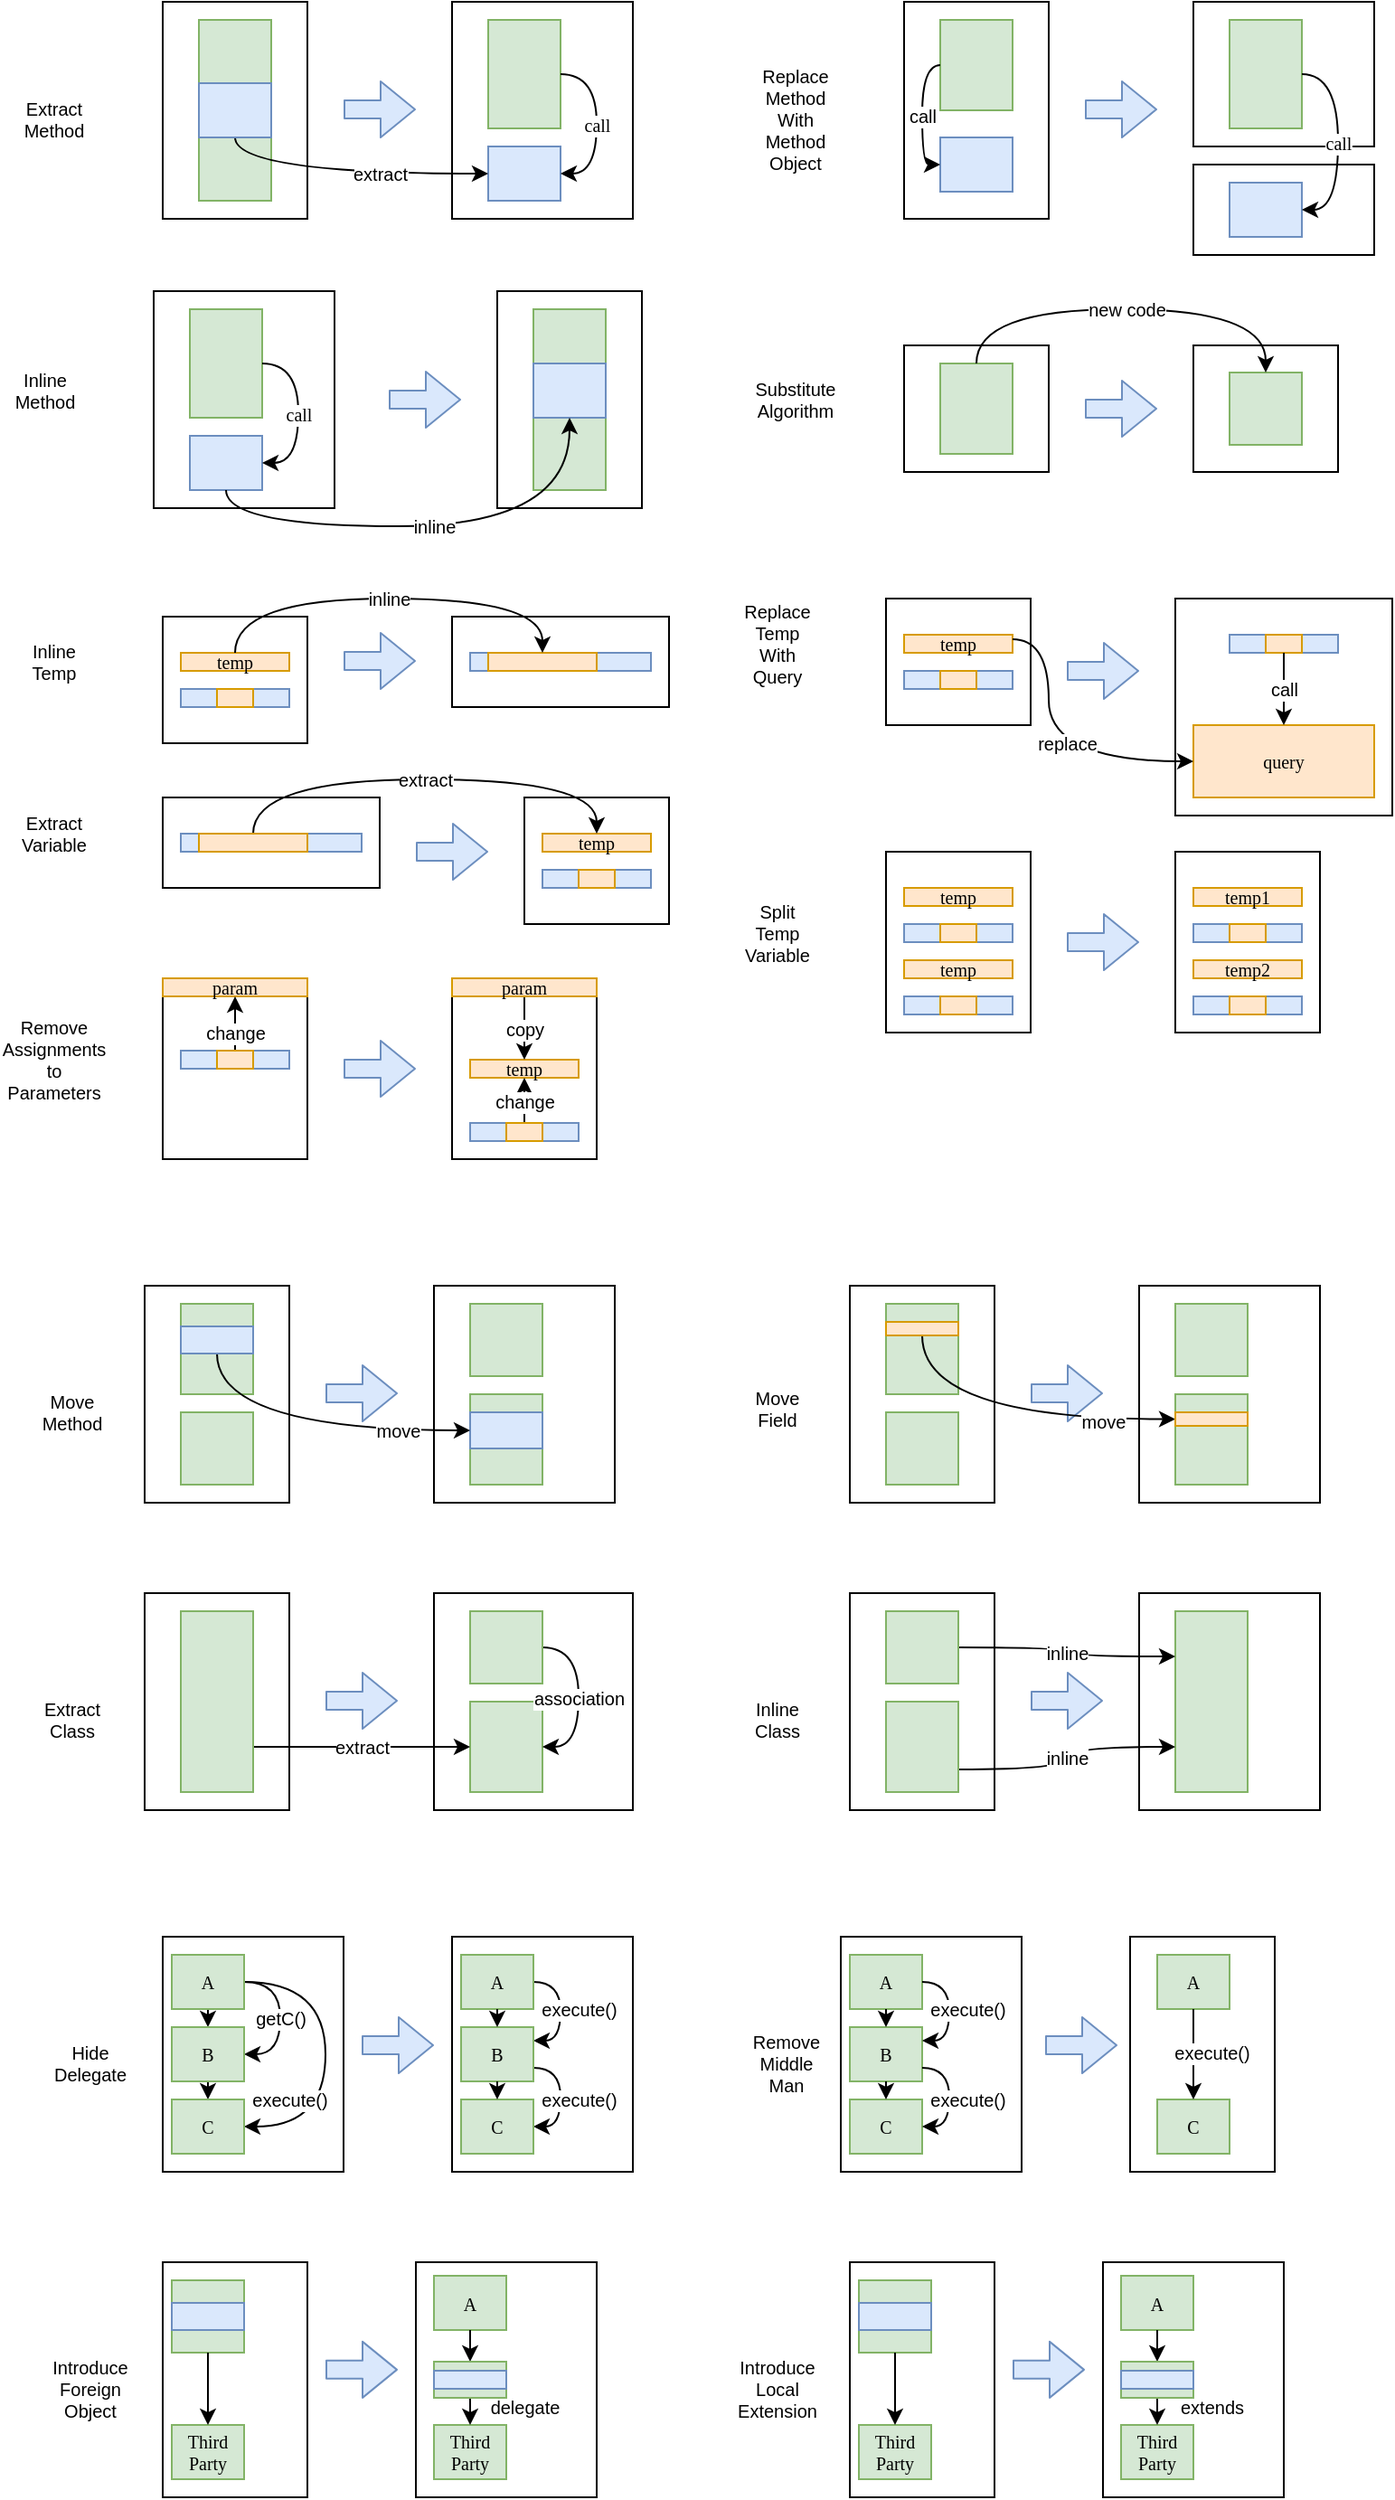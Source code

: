 <mxfile version="12.9.1" type="device"><diagram id="xbwNGejAZaqiBZ0JqQf-" name="Page-1"><mxGraphModel dx="1178" dy="738" grid="1" gridSize="10" guides="1" tooltips="1" connect="1" arrows="1" fold="1" page="1" pageScale="1" pageWidth="850" pageHeight="1100" math="0" shadow="0" extFonts="Raleway^https://fonts.googleapis.com/css?family=Raleway"><root><mxCell id="0"/><mxCell id="1" parent="0"/><mxCell id="yOQ6xKbeMSHaJmtJDNZ_-113" value="" style="group;fontSize=10;" vertex="1" connectable="0" parent="1"><mxGeometry x="80" y="120" width="340" height="120" as="geometry"/></mxCell><mxCell id="yOQ6xKbeMSHaJmtJDNZ_-1" value="" style="rounded=0;whiteSpace=wrap;html=1;fontFamily=Raleway;FType=g;fontSize=10;" vertex="1" parent="yOQ6xKbeMSHaJmtJDNZ_-113"><mxGeometry x="80" width="80" height="120" as="geometry"/></mxCell><mxCell id="yOQ6xKbeMSHaJmtJDNZ_-2" value="" style="rounded=0;whiteSpace=wrap;html=1;fillColor=#d5e8d4;strokeColor=#82b366;fontFamily=Raleway;FType=g;fontSize=10;" vertex="1" parent="yOQ6xKbeMSHaJmtJDNZ_-113"><mxGeometry x="100" y="10" width="40" height="100" as="geometry"/></mxCell><mxCell id="yOQ6xKbeMSHaJmtJDNZ_-3" value="" style="rounded=0;whiteSpace=wrap;html=1;fontFamily=Raleway;FType=g;fontSize=10;" vertex="1" parent="yOQ6xKbeMSHaJmtJDNZ_-113"><mxGeometry x="240" width="100" height="120" as="geometry"/></mxCell><mxCell id="yOQ6xKbeMSHaJmtJDNZ_-4" value="" style="rounded=0;whiteSpace=wrap;html=1;fillColor=#d5e8d4;strokeColor=#82b366;fontFamily=Raleway;FType=g;fontSize=10;" vertex="1" parent="yOQ6xKbeMSHaJmtJDNZ_-113"><mxGeometry x="260" y="10" width="40" height="60" as="geometry"/></mxCell><mxCell id="yOQ6xKbeMSHaJmtJDNZ_-5" value="" style="rounded=0;whiteSpace=wrap;html=1;fillColor=#dae8fc;strokeColor=#6c8ebf;fontFamily=Raleway;FType=g;fontSize=10;" vertex="1" parent="yOQ6xKbeMSHaJmtJDNZ_-113"><mxGeometry x="260" y="80" width="40" height="30" as="geometry"/></mxCell><mxCell id="yOQ6xKbeMSHaJmtJDNZ_-6" value="call" style="edgeStyle=orthogonalEdgeStyle;rounded=0;orthogonalLoop=1;jettySize=auto;html=1;exitX=1;exitY=0.5;exitDx=0;exitDy=0;entryX=1;entryY=0.5;entryDx=0;entryDy=0;curved=1;fontFamily=Raleway;FType=g;fontSize=10;" edge="1" parent="yOQ6xKbeMSHaJmtJDNZ_-113" source="yOQ6xKbeMSHaJmtJDNZ_-4" target="yOQ6xKbeMSHaJmtJDNZ_-5"><mxGeometry relative="1" as="geometry"/></mxCell><mxCell id="yOQ6xKbeMSHaJmtJDNZ_-7" value="" style="shape=flexArrow;endArrow=classic;html=1;fillColor=#dae8fc;strokeColor=#6c8ebf;fontFamily=Raleway;FType=g;fontSize=10;" edge="1" parent="yOQ6xKbeMSHaJmtJDNZ_-113"><mxGeometry width="50" height="50" relative="1" as="geometry"><mxPoint x="180" y="59.5" as="sourcePoint"/><mxPoint x="220" y="59.5" as="targetPoint"/></mxGeometry></mxCell><mxCell id="yOQ6xKbeMSHaJmtJDNZ_-30" value="extract" style="edgeStyle=orthogonalEdgeStyle;curved=1;rounded=0;orthogonalLoop=1;jettySize=auto;html=1;exitX=0.5;exitY=1;exitDx=0;exitDy=0;entryX=0;entryY=0.5;entryDx=0;entryDy=0;fontSize=10;" edge="1" parent="yOQ6xKbeMSHaJmtJDNZ_-113" source="yOQ6xKbeMSHaJmtJDNZ_-28" target="yOQ6xKbeMSHaJmtJDNZ_-5"><mxGeometry x="0.25" relative="1" as="geometry"><mxPoint as="offset"/></mxGeometry></mxCell><mxCell id="yOQ6xKbeMSHaJmtJDNZ_-28" value="" style="rounded=0;whiteSpace=wrap;html=1;fillColor=#dae8fc;strokeColor=#6c8ebf;fontFamily=Raleway;FType=g;fontSize=10;" vertex="1" parent="yOQ6xKbeMSHaJmtJDNZ_-113"><mxGeometry x="100" y="45" width="40" height="30" as="geometry"/></mxCell><mxCell id="yOQ6xKbeMSHaJmtJDNZ_-43" value="&lt;div style=&quot;font-size: 10px;&quot;&gt;Extract&lt;/div&gt;&lt;div style=&quot;font-size: 10px;&quot;&gt;Method&lt;br style=&quot;font-size: 10px;&quot;&gt;&lt;/div&gt;" style="text;html=1;strokeColor=none;fillColor=none;align=center;verticalAlign=middle;whiteSpace=wrap;rounded=0;fontSize=10;" vertex="1" parent="yOQ6xKbeMSHaJmtJDNZ_-113"><mxGeometry y="55" width="40" height="20" as="geometry"/></mxCell><mxCell id="yOQ6xKbeMSHaJmtJDNZ_-114" value="" style="group;fontSize=10;" vertex="1" connectable="0" parent="1"><mxGeometry x="75" y="280" width="350" height="120" as="geometry"/></mxCell><mxCell id="yOQ6xKbeMSHaJmtJDNZ_-21" value="" style="rounded=0;whiteSpace=wrap;html=1;fontFamily=Raleway;FType=g;fontSize=10;" vertex="1" parent="yOQ6xKbeMSHaJmtJDNZ_-114"><mxGeometry x="270" width="80" height="120" as="geometry"/></mxCell><mxCell id="yOQ6xKbeMSHaJmtJDNZ_-22" value="" style="rounded=0;whiteSpace=wrap;html=1;fillColor=#d5e8d4;strokeColor=#82b366;fontFamily=Raleway;FType=g;fontSize=10;" vertex="1" parent="yOQ6xKbeMSHaJmtJDNZ_-114"><mxGeometry x="290" y="10" width="40" height="100" as="geometry"/></mxCell><mxCell id="yOQ6xKbeMSHaJmtJDNZ_-23" value="" style="rounded=0;whiteSpace=wrap;html=1;fontFamily=Raleway;FType=g;fontSize=10;" vertex="1" parent="yOQ6xKbeMSHaJmtJDNZ_-114"><mxGeometry x="80" width="100" height="120" as="geometry"/></mxCell><mxCell id="yOQ6xKbeMSHaJmtJDNZ_-25" value="" style="rounded=0;whiteSpace=wrap;html=1;fillColor=#d5e8d4;strokeColor=#82b366;fontFamily=Raleway;FType=g;fontSize=10;" vertex="1" parent="yOQ6xKbeMSHaJmtJDNZ_-114"><mxGeometry x="100" y="10" width="40" height="60" as="geometry"/></mxCell><mxCell id="yOQ6xKbeMSHaJmtJDNZ_-26" value="" style="rounded=0;whiteSpace=wrap;html=1;fillColor=#dae8fc;strokeColor=#6c8ebf;fontFamily=Raleway;FType=g;fontSize=10;" vertex="1" parent="yOQ6xKbeMSHaJmtJDNZ_-114"><mxGeometry x="100" y="80" width="40" height="30" as="geometry"/></mxCell><mxCell id="yOQ6xKbeMSHaJmtJDNZ_-24" value="call" style="edgeStyle=orthogonalEdgeStyle;rounded=0;orthogonalLoop=1;jettySize=auto;html=1;exitX=1;exitY=0.5;exitDx=0;exitDy=0;entryX=1;entryY=0.5;entryDx=0;entryDy=0;curved=1;fontFamily=Raleway;FType=g;fontSize=10;" edge="1" parent="yOQ6xKbeMSHaJmtJDNZ_-114" source="yOQ6xKbeMSHaJmtJDNZ_-25" target="yOQ6xKbeMSHaJmtJDNZ_-26"><mxGeometry relative="1" as="geometry"/></mxCell><mxCell id="yOQ6xKbeMSHaJmtJDNZ_-27" value="" style="shape=flexArrow;endArrow=classic;html=1;fillColor=#dae8fc;strokeColor=#6c8ebf;fontFamily=Raleway;FType=g;fontSize=10;" edge="1" parent="yOQ6xKbeMSHaJmtJDNZ_-114"><mxGeometry width="50" height="50" relative="1" as="geometry"><mxPoint x="210" y="60" as="sourcePoint"/><mxPoint x="250" y="60" as="targetPoint"/></mxGeometry></mxCell><mxCell id="yOQ6xKbeMSHaJmtJDNZ_-31" value="" style="rounded=0;whiteSpace=wrap;html=1;fillColor=#dae8fc;strokeColor=#6c8ebf;fontFamily=Raleway;FType=g;fontSize=10;" vertex="1" parent="yOQ6xKbeMSHaJmtJDNZ_-114"><mxGeometry x="290" y="40" width="40" height="30" as="geometry"/></mxCell><mxCell id="yOQ6xKbeMSHaJmtJDNZ_-32" value="inline" style="edgeStyle=orthogonalEdgeStyle;curved=1;rounded=0;orthogonalLoop=1;jettySize=auto;html=1;exitX=0.5;exitY=1;exitDx=0;exitDy=0;fontSize=10;" edge="1" parent="yOQ6xKbeMSHaJmtJDNZ_-114" source="yOQ6xKbeMSHaJmtJDNZ_-26" target="yOQ6xKbeMSHaJmtJDNZ_-31"><mxGeometry relative="1" as="geometry"/></mxCell><mxCell id="yOQ6xKbeMSHaJmtJDNZ_-44" value="Inline Method" style="text;html=1;strokeColor=none;fillColor=none;align=center;verticalAlign=middle;whiteSpace=wrap;rounded=0;fontSize=10;" vertex="1" parent="yOQ6xKbeMSHaJmtJDNZ_-114"><mxGeometry y="45" width="40" height="20" as="geometry"/></mxCell><mxCell id="yOQ6xKbeMSHaJmtJDNZ_-116" value="" style="group;fontSize=10;" vertex="1" connectable="0" parent="1"><mxGeometry x="490" y="290" width="320" height="90" as="geometry"/></mxCell><mxCell id="yOQ6xKbeMSHaJmtJDNZ_-105" value="" style="rounded=0;whiteSpace=wrap;html=1;fontFamily=Raleway;FType=g;fontSize=10;" vertex="1" parent="yOQ6xKbeMSHaJmtJDNZ_-116"><mxGeometry x="240" y="20" width="80" height="70" as="geometry"/></mxCell><mxCell id="yOQ6xKbeMSHaJmtJDNZ_-102" value="" style="rounded=0;whiteSpace=wrap;html=1;fontFamily=Raleway;FType=g;fontSize=10;" vertex="1" parent="yOQ6xKbeMSHaJmtJDNZ_-116"><mxGeometry x="80" y="20" width="80" height="70" as="geometry"/></mxCell><mxCell id="yOQ6xKbeMSHaJmtJDNZ_-104" value="" style="rounded=0;whiteSpace=wrap;html=1;fillColor=#d5e8d4;strokeColor=#82b366;fontFamily=Raleway;FType=g;fontSize=10;" vertex="1" parent="yOQ6xKbeMSHaJmtJDNZ_-116"><mxGeometry x="100" y="30" width="40" height="50" as="geometry"/></mxCell><mxCell id="yOQ6xKbeMSHaJmtJDNZ_-107" value="" style="rounded=0;whiteSpace=wrap;html=1;fillColor=#d5e8d4;strokeColor=#82b366;fontFamily=Raleway;FType=g;fontSize=10;" vertex="1" parent="yOQ6xKbeMSHaJmtJDNZ_-116"><mxGeometry x="260" y="35" width="40" height="40" as="geometry"/></mxCell><mxCell id="yOQ6xKbeMSHaJmtJDNZ_-112" value="new code" style="edgeStyle=orthogonalEdgeStyle;curved=1;rounded=0;orthogonalLoop=1;jettySize=auto;html=1;exitX=0.5;exitY=0;exitDx=0;exitDy=0;entryX=0.5;entryY=0;entryDx=0;entryDy=0;fontSize=10;" edge="1" parent="yOQ6xKbeMSHaJmtJDNZ_-116" source="yOQ6xKbeMSHaJmtJDNZ_-104" target="yOQ6xKbeMSHaJmtJDNZ_-107"><mxGeometry relative="1" as="geometry"><Array as="points"><mxPoint x="120"/><mxPoint x="280"/></Array></mxGeometry></mxCell><mxCell id="yOQ6xKbeMSHaJmtJDNZ_-109" value="" style="shape=flexArrow;endArrow=classic;html=1;fillColor=#dae8fc;strokeColor=#6c8ebf;fontFamily=Raleway;FType=g;fontSize=10;" edge="1" parent="yOQ6xKbeMSHaJmtJDNZ_-116"><mxGeometry width="50" height="50" relative="1" as="geometry"><mxPoint x="180" y="55" as="sourcePoint"/><mxPoint x="220" y="55" as="targetPoint"/></mxGeometry></mxCell><mxCell id="yOQ6xKbeMSHaJmtJDNZ_-111" value="Substitute Algorithm" style="text;html=1;strokeColor=none;fillColor=none;align=center;verticalAlign=middle;whiteSpace=wrap;rounded=0;fontSize=10;" vertex="1" parent="yOQ6xKbeMSHaJmtJDNZ_-116"><mxGeometry y="40" width="40" height="20" as="geometry"/></mxCell><mxCell id="yOQ6xKbeMSHaJmtJDNZ_-117" value="" style="group;fontSize=10;" vertex="1" connectable="0" parent="1"><mxGeometry x="490" y="120" width="340" height="140" as="geometry"/></mxCell><mxCell id="yOQ6xKbeMSHaJmtJDNZ_-96" value="" style="rounded=0;whiteSpace=wrap;html=1;fontFamily=Raleway;FType=g;fontSize=10;" vertex="1" parent="yOQ6xKbeMSHaJmtJDNZ_-117"><mxGeometry x="240" y="90" width="100" height="50" as="geometry"/></mxCell><mxCell id="yOQ6xKbeMSHaJmtJDNZ_-84" value="" style="rounded=0;whiteSpace=wrap;html=1;fontFamily=Raleway;FType=g;fontSize=10;" vertex="1" parent="yOQ6xKbeMSHaJmtJDNZ_-117"><mxGeometry x="80" width="80" height="120" as="geometry"/></mxCell><mxCell id="yOQ6xKbeMSHaJmtJDNZ_-85" value="" style="rounded=0;whiteSpace=wrap;html=1;fillColor=#d5e8d4;strokeColor=#82b366;fontFamily=Raleway;FType=g;fontSize=10;" vertex="1" parent="yOQ6xKbeMSHaJmtJDNZ_-117"><mxGeometry x="100" y="10" width="40" height="50" as="geometry"/></mxCell><mxCell id="yOQ6xKbeMSHaJmtJDNZ_-86" value="" style="rounded=0;whiteSpace=wrap;html=1;fontFamily=Raleway;FType=g;fontSize=10;" vertex="1" parent="yOQ6xKbeMSHaJmtJDNZ_-117"><mxGeometry x="240" width="100" height="80" as="geometry"/></mxCell><mxCell id="yOQ6xKbeMSHaJmtJDNZ_-88" value="" style="rounded=0;whiteSpace=wrap;html=1;fillColor=#d5e8d4;strokeColor=#82b366;fontFamily=Raleway;FType=g;fontSize=10;" vertex="1" parent="yOQ6xKbeMSHaJmtJDNZ_-117"><mxGeometry x="260" y="10" width="40" height="60" as="geometry"/></mxCell><mxCell id="yOQ6xKbeMSHaJmtJDNZ_-89" value="" style="rounded=0;whiteSpace=wrap;html=1;fillColor=#dae8fc;strokeColor=#6c8ebf;fontFamily=Raleway;FType=g;fontSize=10;" vertex="1" parent="yOQ6xKbeMSHaJmtJDNZ_-117"><mxGeometry x="260" y="100" width="40" height="30" as="geometry"/></mxCell><mxCell id="yOQ6xKbeMSHaJmtJDNZ_-87" value="call" style="edgeStyle=orthogonalEdgeStyle;rounded=0;orthogonalLoop=1;jettySize=auto;html=1;exitX=1;exitY=0.5;exitDx=0;exitDy=0;entryX=1;entryY=0.5;entryDx=0;entryDy=0;curved=1;fontFamily=Raleway;FType=g;fontSize=10;" edge="1" parent="yOQ6xKbeMSHaJmtJDNZ_-117" source="yOQ6xKbeMSHaJmtJDNZ_-88" target="yOQ6xKbeMSHaJmtJDNZ_-89"><mxGeometry relative="1" as="geometry"/></mxCell><mxCell id="yOQ6xKbeMSHaJmtJDNZ_-90" value="" style="shape=flexArrow;endArrow=classic;html=1;fillColor=#dae8fc;strokeColor=#6c8ebf;fontFamily=Raleway;FType=g;fontSize=10;" edge="1" parent="yOQ6xKbeMSHaJmtJDNZ_-117"><mxGeometry width="50" height="50" relative="1" as="geometry"><mxPoint x="180" y="59.5" as="sourcePoint"/><mxPoint x="220" y="59.5" as="targetPoint"/></mxGeometry></mxCell><mxCell id="yOQ6xKbeMSHaJmtJDNZ_-92" value="" style="rounded=0;whiteSpace=wrap;html=1;fillColor=#dae8fc;strokeColor=#6c8ebf;fontFamily=Raleway;FType=g;fontSize=10;" vertex="1" parent="yOQ6xKbeMSHaJmtJDNZ_-117"><mxGeometry x="100" y="75" width="40" height="30" as="geometry"/></mxCell><mxCell id="yOQ6xKbeMSHaJmtJDNZ_-95" value="call" style="edgeStyle=orthogonalEdgeStyle;curved=1;rounded=0;orthogonalLoop=1;jettySize=auto;html=1;entryX=0;entryY=0.5;entryDx=0;entryDy=0;exitX=0;exitY=0.5;exitDx=0;exitDy=0;fontSize=10;" edge="1" parent="yOQ6xKbeMSHaJmtJDNZ_-117" source="yOQ6xKbeMSHaJmtJDNZ_-85" target="yOQ6xKbeMSHaJmtJDNZ_-92"><mxGeometry relative="1" as="geometry"><mxPoint x="220" y="35" as="targetPoint"/><Array as="points"><mxPoint x="90" y="35"/><mxPoint x="90" y="90"/></Array></mxGeometry></mxCell><mxCell id="yOQ6xKbeMSHaJmtJDNZ_-93" value="Replace Method With Method Object" style="text;html=1;strokeColor=none;fillColor=none;align=center;verticalAlign=middle;whiteSpace=wrap;rounded=0;fontSize=10;" vertex="1" parent="yOQ6xKbeMSHaJmtJDNZ_-117"><mxGeometry y="55" width="40" height="20" as="geometry"/></mxCell><mxCell id="yOQ6xKbeMSHaJmtJDNZ_-118" value="" style="group;fontSize=10;" vertex="1" connectable="0" parent="1"><mxGeometry x="80" y="450" width="360" height="80" as="geometry"/></mxCell><mxCell id="yOQ6xKbeMSHaJmtJDNZ_-115" value="" style="group;fontSize=10;" vertex="1" connectable="0" parent="yOQ6xKbeMSHaJmtJDNZ_-118"><mxGeometry width="360" height="80" as="geometry"/></mxCell><mxCell id="yOQ6xKbeMSHaJmtJDNZ_-15" value="" style="rounded=0;whiteSpace=wrap;html=1;fontFamily=Raleway;FType=g;fontSize=10;" vertex="1" parent="yOQ6xKbeMSHaJmtJDNZ_-115"><mxGeometry x="240" y="10" width="120" height="50" as="geometry"/></mxCell><mxCell id="yOQ6xKbeMSHaJmtJDNZ_-14" value="" style="rounded=0;whiteSpace=wrap;html=1;fontFamily=Raleway;FType=g;fontSize=10;" vertex="1" parent="yOQ6xKbeMSHaJmtJDNZ_-115"><mxGeometry x="80" y="10" width="80" height="70" as="geometry"/></mxCell><mxCell id="yOQ6xKbeMSHaJmtJDNZ_-11" value="" style="rounded=0;whiteSpace=wrap;html=1;fillColor=#dae8fc;strokeColor=#6c8ebf;fontFamily=Raleway;FType=g;fontSize=10;" vertex="1" parent="yOQ6xKbeMSHaJmtJDNZ_-115"><mxGeometry x="90" y="50" width="60" height="10" as="geometry"/></mxCell><mxCell id="yOQ6xKbeMSHaJmtJDNZ_-12" value="temp" style="rounded=0;whiteSpace=wrap;html=1;fillColor=#ffe6cc;strokeColor=#d79b00;fontFamily=Raleway;FType=g;fontSize=10;" vertex="1" parent="yOQ6xKbeMSHaJmtJDNZ_-115"><mxGeometry x="90" y="30" width="60" height="10" as="geometry"/></mxCell><mxCell id="yOQ6xKbeMSHaJmtJDNZ_-17" value="" style="rounded=0;whiteSpace=wrap;html=1;fillColor=#dae8fc;strokeColor=#6c8ebf;fontFamily=Raleway;FType=g;fontSize=10;" vertex="1" parent="yOQ6xKbeMSHaJmtJDNZ_-115"><mxGeometry x="250" y="30" width="100" height="10" as="geometry"/></mxCell><mxCell id="yOQ6xKbeMSHaJmtJDNZ_-18" value="" style="rounded=0;whiteSpace=wrap;html=1;fillColor=#ffe6cc;strokeColor=#d79b00;fontFamily=Raleway;FType=g;fontSize=10;" vertex="1" parent="yOQ6xKbeMSHaJmtJDNZ_-115"><mxGeometry x="260" y="30" width="60" height="10" as="geometry"/></mxCell><mxCell id="yOQ6xKbeMSHaJmtJDNZ_-20" value="inline" style="edgeStyle=orthogonalEdgeStyle;curved=1;rounded=0;orthogonalLoop=1;jettySize=auto;html=1;entryX=0.5;entryY=0;entryDx=0;entryDy=0;exitX=0.5;exitY=0;exitDx=0;exitDy=0;fontSize=10;" edge="1" parent="yOQ6xKbeMSHaJmtJDNZ_-115" source="yOQ6xKbeMSHaJmtJDNZ_-12" target="yOQ6xKbeMSHaJmtJDNZ_-18"><mxGeometry relative="1" as="geometry"><Array as="points"><mxPoint x="120"/><mxPoint x="290"/></Array></mxGeometry></mxCell><mxCell id="yOQ6xKbeMSHaJmtJDNZ_-19" value="" style="shape=flexArrow;endArrow=classic;html=1;fillColor=#dae8fc;strokeColor=#6c8ebf;fontFamily=Raleway;FType=g;fontSize=10;" edge="1" parent="yOQ6xKbeMSHaJmtJDNZ_-115"><mxGeometry width="50" height="50" relative="1" as="geometry"><mxPoint x="180" y="34.5" as="sourcePoint"/><mxPoint x="220" y="34.5" as="targetPoint"/></mxGeometry></mxCell><mxCell id="yOQ6xKbeMSHaJmtJDNZ_-46" value="Inline&lt;br style=&quot;font-size: 10px;&quot;&gt;Temp" style="text;html=1;strokeColor=none;fillColor=none;align=center;verticalAlign=middle;whiteSpace=wrap;rounded=0;fontSize=10;" vertex="1" parent="yOQ6xKbeMSHaJmtJDNZ_-115"><mxGeometry y="25" width="40" height="20" as="geometry"/></mxCell><mxCell id="yOQ6xKbeMSHaJmtJDNZ_-60" value="" style="rounded=0;whiteSpace=wrap;html=1;fillColor=#ffe6cc;strokeColor=#d79b00;fontFamily=Raleway;FType=g;fontSize=10;" vertex="1" parent="yOQ6xKbeMSHaJmtJDNZ_-115"><mxGeometry x="110" y="50" width="20" height="10" as="geometry"/></mxCell><mxCell id="yOQ6xKbeMSHaJmtJDNZ_-120" value="" style="group;fontSize=10;" vertex="1" connectable="0" parent="1"><mxGeometry x="80" y="550" width="360" height="80" as="geometry"/></mxCell><mxCell id="yOQ6xKbeMSHaJmtJDNZ_-33" value="" style="rounded=0;whiteSpace=wrap;html=1;fontFamily=Raleway;FType=g;fontSize=10;" vertex="1" parent="yOQ6xKbeMSHaJmtJDNZ_-120"><mxGeometry x="80" y="10" width="120" height="50" as="geometry"/></mxCell><mxCell id="yOQ6xKbeMSHaJmtJDNZ_-34" value="" style="rounded=0;whiteSpace=wrap;html=1;fontFamily=Raleway;FType=g;fontSize=10;" vertex="1" parent="yOQ6xKbeMSHaJmtJDNZ_-120"><mxGeometry x="280" y="10" width="80" height="70" as="geometry"/></mxCell><mxCell id="yOQ6xKbeMSHaJmtJDNZ_-35" value="" style="rounded=0;whiteSpace=wrap;html=1;fillColor=#dae8fc;strokeColor=#6c8ebf;fontFamily=Raleway;FType=g;fontSize=10;" vertex="1" parent="yOQ6xKbeMSHaJmtJDNZ_-120"><mxGeometry x="290" y="50" width="60" height="10" as="geometry"/></mxCell><mxCell id="yOQ6xKbeMSHaJmtJDNZ_-37" value="temp" style="rounded=0;whiteSpace=wrap;html=1;fillColor=#ffe6cc;strokeColor=#d79b00;fontFamily=Raleway;FType=g;fontSize=10;" vertex="1" parent="yOQ6xKbeMSHaJmtJDNZ_-120"><mxGeometry x="290" y="30" width="60" height="10" as="geometry"/></mxCell><mxCell id="yOQ6xKbeMSHaJmtJDNZ_-38" value="" style="rounded=0;whiteSpace=wrap;html=1;fillColor=#dae8fc;strokeColor=#6c8ebf;fontFamily=Raleway;FType=g;fontSize=10;" vertex="1" parent="yOQ6xKbeMSHaJmtJDNZ_-120"><mxGeometry x="90" y="30" width="100" height="10" as="geometry"/></mxCell><mxCell id="yOQ6xKbeMSHaJmtJDNZ_-41" value="extract" style="edgeStyle=orthogonalEdgeStyle;curved=1;rounded=0;orthogonalLoop=1;jettySize=auto;html=1;exitX=0.5;exitY=0;exitDx=0;exitDy=0;entryX=0.5;entryY=0;entryDx=0;entryDy=0;fontSize=10;" edge="1" parent="yOQ6xKbeMSHaJmtJDNZ_-120" source="yOQ6xKbeMSHaJmtJDNZ_-39" target="yOQ6xKbeMSHaJmtJDNZ_-37"><mxGeometry relative="1" as="geometry"><Array as="points"><mxPoint x="130"/><mxPoint x="320"/></Array></mxGeometry></mxCell><mxCell id="yOQ6xKbeMSHaJmtJDNZ_-39" value="" style="rounded=0;whiteSpace=wrap;html=1;fillColor=#ffe6cc;strokeColor=#d79b00;fontFamily=Raleway;FType=g;fontSize=10;" vertex="1" parent="yOQ6xKbeMSHaJmtJDNZ_-120"><mxGeometry x="100" y="30" width="60" height="10" as="geometry"/></mxCell><mxCell id="yOQ6xKbeMSHaJmtJDNZ_-40" value="" style="shape=flexArrow;endArrow=classic;html=1;fillColor=#dae8fc;strokeColor=#6c8ebf;fontFamily=Raleway;FType=g;fontSize=10;" edge="1" parent="yOQ6xKbeMSHaJmtJDNZ_-120"><mxGeometry width="50" height="50" relative="1" as="geometry"><mxPoint x="220" y="40" as="sourcePoint"/><mxPoint x="260" y="40" as="targetPoint"/></mxGeometry></mxCell><mxCell id="yOQ6xKbeMSHaJmtJDNZ_-45" value="&lt;div style=&quot;font-size: 10px;&quot;&gt;Extract&lt;/div&gt;&lt;div style=&quot;font-size: 10px;&quot;&gt;Variable&lt;br style=&quot;font-size: 10px;&quot;&gt;&lt;/div&gt;" style="text;html=1;strokeColor=none;fillColor=none;align=center;verticalAlign=middle;whiteSpace=wrap;rounded=0;fontSize=10;" vertex="1" parent="yOQ6xKbeMSHaJmtJDNZ_-120"><mxGeometry y="20" width="40" height="20" as="geometry"/></mxCell><mxCell id="yOQ6xKbeMSHaJmtJDNZ_-61" value="" style="rounded=0;whiteSpace=wrap;html=1;fillColor=#ffe6cc;strokeColor=#d79b00;fontFamily=Raleway;FType=g;fontSize=10;" vertex="1" parent="yOQ6xKbeMSHaJmtJDNZ_-120"><mxGeometry x="310" y="50" width="20" height="10" as="geometry"/></mxCell><mxCell id="yOQ6xKbeMSHaJmtJDNZ_-121" value="" style="group;fontSize=10;" vertex="1" connectable="0" parent="1"><mxGeometry x="480" y="450" width="360" height="120" as="geometry"/></mxCell><mxCell id="yOQ6xKbeMSHaJmtJDNZ_-47" value="" style="rounded=0;whiteSpace=wrap;html=1;fontFamily=Raleway;FType=g;fontSize=10;" vertex="1" parent="yOQ6xKbeMSHaJmtJDNZ_-121"><mxGeometry x="240" width="120" height="120" as="geometry"/></mxCell><mxCell id="yOQ6xKbeMSHaJmtJDNZ_-48" value="" style="rounded=0;whiteSpace=wrap;html=1;fontFamily=Raleway;FType=g;fontSize=10;" vertex="1" parent="yOQ6xKbeMSHaJmtJDNZ_-121"><mxGeometry x="80" width="80" height="70" as="geometry"/></mxCell><mxCell id="yOQ6xKbeMSHaJmtJDNZ_-49" value="" style="rounded=0;whiteSpace=wrap;html=1;fillColor=#dae8fc;strokeColor=#6c8ebf;fontFamily=Raleway;FType=g;fontSize=10;" vertex="1" parent="yOQ6xKbeMSHaJmtJDNZ_-121"><mxGeometry x="90" y="40" width="60" height="10" as="geometry"/></mxCell><mxCell id="yOQ6xKbeMSHaJmtJDNZ_-51" value="temp" style="rounded=0;whiteSpace=wrap;html=1;fillColor=#ffe6cc;strokeColor=#d79b00;fontFamily=Raleway;FType=g;fontSize=10;" vertex="1" parent="yOQ6xKbeMSHaJmtJDNZ_-121"><mxGeometry x="90" y="20" width="60" height="10" as="geometry"/></mxCell><mxCell id="yOQ6xKbeMSHaJmtJDNZ_-52" value="" style="rounded=0;whiteSpace=wrap;html=1;fillColor=#dae8fc;strokeColor=#6c8ebf;fontFamily=Raleway;FType=g;fontSize=10;" vertex="1" parent="yOQ6xKbeMSHaJmtJDNZ_-121"><mxGeometry x="270" y="20" width="60" height="10" as="geometry"/></mxCell><mxCell id="yOQ6xKbeMSHaJmtJDNZ_-53" value="" style="rounded=0;whiteSpace=wrap;html=1;fillColor=#ffe6cc;strokeColor=#d79b00;fontFamily=Raleway;FType=g;fontSize=10;" vertex="1" parent="yOQ6xKbeMSHaJmtJDNZ_-121"><mxGeometry x="290" y="20" width="20" height="10" as="geometry"/></mxCell><mxCell id="yOQ6xKbeMSHaJmtJDNZ_-54" value="" style="shape=flexArrow;endArrow=classic;html=1;fillColor=#dae8fc;strokeColor=#6c8ebf;fontFamily=Raleway;FType=g;fontSize=10;" edge="1" parent="yOQ6xKbeMSHaJmtJDNZ_-121"><mxGeometry width="50" height="50" relative="1" as="geometry"><mxPoint x="180" y="40" as="sourcePoint"/><mxPoint x="220" y="40" as="targetPoint"/></mxGeometry></mxCell><mxCell id="yOQ6xKbeMSHaJmtJDNZ_-55" value="query" style="rounded=0;whiteSpace=wrap;html=1;fillColor=#ffe6cc;strokeColor=#d79b00;fontFamily=Raleway;FType=g;fontSize=10;" vertex="1" parent="yOQ6xKbeMSHaJmtJDNZ_-121"><mxGeometry x="250" y="70" width="100" height="40" as="geometry"/></mxCell><mxCell id="yOQ6xKbeMSHaJmtJDNZ_-100" value="replace" style="edgeStyle=orthogonalEdgeStyle;curved=1;rounded=0;orthogonalLoop=1;jettySize=auto;html=1;exitX=1;exitY=0.25;exitDx=0;exitDy=0;entryX=0;entryY=0.5;entryDx=0;entryDy=0;fontSize=10;" edge="1" parent="yOQ6xKbeMSHaJmtJDNZ_-121" source="yOQ6xKbeMSHaJmtJDNZ_-51" target="yOQ6xKbeMSHaJmtJDNZ_-55"><mxGeometry x="0.164" y="10" relative="1" as="geometry"><Array as="points"><mxPoint x="170" y="22"/><mxPoint x="170" y="90"/></Array><mxPoint as="offset"/></mxGeometry></mxCell><mxCell id="yOQ6xKbeMSHaJmtJDNZ_-56" value="call" style="edgeStyle=orthogonalEdgeStyle;curved=1;rounded=0;orthogonalLoop=1;jettySize=auto;html=1;fontSize=10;" edge="1" parent="yOQ6xKbeMSHaJmtJDNZ_-121" source="yOQ6xKbeMSHaJmtJDNZ_-53" target="yOQ6xKbeMSHaJmtJDNZ_-55"><mxGeometry relative="1" as="geometry"/></mxCell><mxCell id="yOQ6xKbeMSHaJmtJDNZ_-62" value="" style="rounded=0;whiteSpace=wrap;html=1;fillColor=#ffe6cc;strokeColor=#d79b00;fontFamily=Raleway;FType=g;fontSize=10;" vertex="1" parent="yOQ6xKbeMSHaJmtJDNZ_-121"><mxGeometry x="110" y="40" width="20" height="10" as="geometry"/></mxCell><mxCell id="yOQ6xKbeMSHaJmtJDNZ_-63" value="&lt;div style=&quot;font-size: 10px;&quot;&gt;Replace&lt;/div&gt;&lt;div style=&quot;font-size: 10px;&quot;&gt;Temp&lt;/div&gt;&lt;div style=&quot;font-size: 10px;&quot;&gt;With Query&lt;br style=&quot;font-size: 10px;&quot;&gt;&lt;/div&gt;" style="text;html=1;strokeColor=none;fillColor=none;align=center;verticalAlign=middle;whiteSpace=wrap;rounded=0;fontSize=10;" vertex="1" parent="yOQ6xKbeMSHaJmtJDNZ_-121"><mxGeometry y="15" width="40" height="20" as="geometry"/></mxCell><mxCell id="yOQ6xKbeMSHaJmtJDNZ_-122" value="" style="group;fontSize=10;" vertex="1" connectable="0" parent="1"><mxGeometry x="480" y="590" width="320" height="100" as="geometry"/></mxCell><mxCell id="yOQ6xKbeMSHaJmtJDNZ_-65" value="" style="rounded=0;whiteSpace=wrap;html=1;fontFamily=Raleway;FType=g;fontSize=10;" vertex="1" parent="yOQ6xKbeMSHaJmtJDNZ_-122"><mxGeometry x="80" width="80" height="100" as="geometry"/></mxCell><mxCell id="yOQ6xKbeMSHaJmtJDNZ_-66" value="" style="rounded=0;whiteSpace=wrap;html=1;fillColor=#dae8fc;strokeColor=#6c8ebf;fontFamily=Raleway;FType=g;fontSize=10;" vertex="1" parent="yOQ6xKbeMSHaJmtJDNZ_-122"><mxGeometry x="90" y="40" width="60" height="10" as="geometry"/></mxCell><mxCell id="yOQ6xKbeMSHaJmtJDNZ_-68" value="temp" style="rounded=0;whiteSpace=wrap;html=1;fillColor=#ffe6cc;strokeColor=#d79b00;fontFamily=Raleway;FType=g;fontSize=10;" vertex="1" parent="yOQ6xKbeMSHaJmtJDNZ_-122"><mxGeometry x="90" y="20" width="60" height="10" as="geometry"/></mxCell><mxCell id="yOQ6xKbeMSHaJmtJDNZ_-71" value="" style="shape=flexArrow;endArrow=classic;html=1;fillColor=#dae8fc;strokeColor=#6c8ebf;fontFamily=Raleway;FType=g;fontSize=10;" edge="1" parent="yOQ6xKbeMSHaJmtJDNZ_-122"><mxGeometry width="50" height="50" relative="1" as="geometry"><mxPoint x="180" y="50" as="sourcePoint"/><mxPoint x="220" y="50" as="targetPoint"/></mxGeometry></mxCell><mxCell id="yOQ6xKbeMSHaJmtJDNZ_-72" value="" style="rounded=0;whiteSpace=wrap;html=1;fillColor=#ffe6cc;strokeColor=#d79b00;fontFamily=Raleway;FType=g;fontSize=10;" vertex="1" parent="yOQ6xKbeMSHaJmtJDNZ_-122"><mxGeometry x="110" y="40" width="20" height="10" as="geometry"/></mxCell><mxCell id="yOQ6xKbeMSHaJmtJDNZ_-73" value="temp" style="rounded=0;whiteSpace=wrap;html=1;fillColor=#ffe6cc;strokeColor=#d79b00;fontFamily=Raleway;FType=g;fontSize=10;" vertex="1" parent="yOQ6xKbeMSHaJmtJDNZ_-122"><mxGeometry x="90" y="60" width="60" height="10" as="geometry"/></mxCell><mxCell id="yOQ6xKbeMSHaJmtJDNZ_-74" value="" style="rounded=0;whiteSpace=wrap;html=1;fillColor=#dae8fc;strokeColor=#6c8ebf;fontFamily=Raleway;FType=g;fontSize=10;" vertex="1" parent="yOQ6xKbeMSHaJmtJDNZ_-122"><mxGeometry x="90" y="80" width="60" height="10" as="geometry"/></mxCell><mxCell id="yOQ6xKbeMSHaJmtJDNZ_-75" value="" style="rounded=0;whiteSpace=wrap;html=1;fillColor=#ffe6cc;strokeColor=#d79b00;fontFamily=Raleway;FType=g;fontSize=10;" vertex="1" parent="yOQ6xKbeMSHaJmtJDNZ_-122"><mxGeometry x="110" y="80" width="20" height="10" as="geometry"/></mxCell><mxCell id="yOQ6xKbeMSHaJmtJDNZ_-76" value="" style="rounded=0;whiteSpace=wrap;html=1;fontFamily=Raleway;FType=g;fontSize=10;" vertex="1" parent="yOQ6xKbeMSHaJmtJDNZ_-122"><mxGeometry x="240" width="80" height="100" as="geometry"/></mxCell><mxCell id="yOQ6xKbeMSHaJmtJDNZ_-77" value="" style="rounded=0;whiteSpace=wrap;html=1;fillColor=#dae8fc;strokeColor=#6c8ebf;fontFamily=Raleway;FType=g;fontSize=10;" vertex="1" parent="yOQ6xKbeMSHaJmtJDNZ_-122"><mxGeometry x="250" y="40" width="60" height="10" as="geometry"/></mxCell><mxCell id="yOQ6xKbeMSHaJmtJDNZ_-78" value="temp1" style="rounded=0;whiteSpace=wrap;html=1;fillColor=#ffe6cc;strokeColor=#d79b00;fontFamily=Raleway;FType=g;fontSize=10;" vertex="1" parent="yOQ6xKbeMSHaJmtJDNZ_-122"><mxGeometry x="250" y="20" width="60" height="10" as="geometry"/></mxCell><mxCell id="yOQ6xKbeMSHaJmtJDNZ_-79" value="" style="rounded=0;whiteSpace=wrap;html=1;fillColor=#ffe6cc;strokeColor=#d79b00;fontFamily=Raleway;FType=g;fontSize=10;" vertex="1" parent="yOQ6xKbeMSHaJmtJDNZ_-122"><mxGeometry x="270" y="40" width="20" height="10" as="geometry"/></mxCell><mxCell id="yOQ6xKbeMSHaJmtJDNZ_-80" value="temp2" style="rounded=0;whiteSpace=wrap;html=1;fillColor=#ffe6cc;strokeColor=#d79b00;fontFamily=Raleway;FType=g;fontSize=10;" vertex="1" parent="yOQ6xKbeMSHaJmtJDNZ_-122"><mxGeometry x="250" y="60" width="60" height="10" as="geometry"/></mxCell><mxCell id="yOQ6xKbeMSHaJmtJDNZ_-81" value="" style="rounded=0;whiteSpace=wrap;html=1;fillColor=#dae8fc;strokeColor=#6c8ebf;fontFamily=Raleway;FType=g;fontSize=10;" vertex="1" parent="yOQ6xKbeMSHaJmtJDNZ_-122"><mxGeometry x="250" y="80" width="60" height="10" as="geometry"/></mxCell><mxCell id="yOQ6xKbeMSHaJmtJDNZ_-82" value="" style="rounded=0;whiteSpace=wrap;html=1;fillColor=#ffe6cc;strokeColor=#d79b00;fontFamily=Raleway;FType=g;fontSize=10;" vertex="1" parent="yOQ6xKbeMSHaJmtJDNZ_-122"><mxGeometry x="270" y="80" width="20" height="10" as="geometry"/></mxCell><mxCell id="yOQ6xKbeMSHaJmtJDNZ_-83" value="Split&lt;br style=&quot;font-size: 10px;&quot;&gt;&lt;div style=&quot;font-size: 10px;&quot;&gt;Temp&lt;/div&gt;&lt;div style=&quot;font-size: 10px;&quot;&gt;Variable&lt;br style=&quot;font-size: 10px;&quot;&gt;&lt;/div&gt;" style="text;html=1;strokeColor=none;fillColor=none;align=center;verticalAlign=middle;whiteSpace=wrap;rounded=0;fontSize=10;" vertex="1" parent="yOQ6xKbeMSHaJmtJDNZ_-122"><mxGeometry y="35" width="40" height="20" as="geometry"/></mxCell><mxCell id="yOQ6xKbeMSHaJmtJDNZ_-123" value="" style="group;fontSize=10;" vertex="1" connectable="0" parent="1"><mxGeometry x="80" y="660" width="320" height="100" as="geometry"/></mxCell><mxCell id="yOQ6xKbeMSHaJmtJDNZ_-124" value="" style="rounded=0;whiteSpace=wrap;html=1;fontFamily=Raleway;FType=g;fontSize=10;" vertex="1" parent="yOQ6xKbeMSHaJmtJDNZ_-123"><mxGeometry x="80" width="80" height="100" as="geometry"/></mxCell><mxCell id="yOQ6xKbeMSHaJmtJDNZ_-126" value="param" style="rounded=0;whiteSpace=wrap;html=1;fillColor=#ffe6cc;strokeColor=#d79b00;fontFamily=Raleway;FType=g;fontSize=10;" vertex="1" parent="yOQ6xKbeMSHaJmtJDNZ_-123"><mxGeometry x="80" width="80" height="10" as="geometry"/></mxCell><mxCell id="yOQ6xKbeMSHaJmtJDNZ_-127" value="" style="shape=flexArrow;endArrow=classic;html=1;fillColor=#dae8fc;strokeColor=#6c8ebf;fontFamily=Raleway;FType=g;fontSize=10;" edge="1" parent="yOQ6xKbeMSHaJmtJDNZ_-123"><mxGeometry width="50" height="50" relative="1" as="geometry"><mxPoint x="180" y="50" as="sourcePoint"/><mxPoint x="220" y="50" as="targetPoint"/></mxGeometry></mxCell><mxCell id="yOQ6xKbeMSHaJmtJDNZ_-130" value="" style="rounded=0;whiteSpace=wrap;html=1;fillColor=#dae8fc;strokeColor=#6c8ebf;fontFamily=Raleway;FType=g;fontSize=10;" vertex="1" parent="yOQ6xKbeMSHaJmtJDNZ_-123"><mxGeometry x="90" y="40" width="60" height="10" as="geometry"/></mxCell><mxCell id="yOQ6xKbeMSHaJmtJDNZ_-146" value="change" style="edgeStyle=orthogonalEdgeStyle;curved=1;rounded=0;orthogonalLoop=1;jettySize=auto;html=1;entryX=0.5;entryY=1;entryDx=0;entryDy=0;fontSize=10;" edge="1" parent="yOQ6xKbeMSHaJmtJDNZ_-123" source="yOQ6xKbeMSHaJmtJDNZ_-131" target="yOQ6xKbeMSHaJmtJDNZ_-126"><mxGeometry x="0.2" relative="1" as="geometry"><mxPoint x="120" y="130" as="targetPoint"/><mxPoint as="offset"/></mxGeometry></mxCell><mxCell id="yOQ6xKbeMSHaJmtJDNZ_-131" value="" style="rounded=0;whiteSpace=wrap;html=1;fillColor=#ffe6cc;strokeColor=#d79b00;fontFamily=Raleway;FType=g;fontSize=10;" vertex="1" parent="yOQ6xKbeMSHaJmtJDNZ_-123"><mxGeometry x="110" y="40" width="20" height="10" as="geometry"/></mxCell><mxCell id="yOQ6xKbeMSHaJmtJDNZ_-132" value="" style="rounded=0;whiteSpace=wrap;html=1;fontFamily=Raleway;FType=g;fontSize=10;" vertex="1" parent="yOQ6xKbeMSHaJmtJDNZ_-123"><mxGeometry x="240" width="80" height="100" as="geometry"/></mxCell><mxCell id="yOQ6xKbeMSHaJmtJDNZ_-133" value="" style="rounded=0;whiteSpace=wrap;html=1;fillColor=#dae8fc;strokeColor=#6c8ebf;fontFamily=Raleway;FType=g;fontSize=10;" vertex="1" parent="yOQ6xKbeMSHaJmtJDNZ_-123"><mxGeometry x="250" y="80" width="60" height="10" as="geometry"/></mxCell><mxCell id="yOQ6xKbeMSHaJmtJDNZ_-134" value="temp" style="rounded=0;whiteSpace=wrap;html=1;fillColor=#ffe6cc;strokeColor=#d79b00;fontFamily=Raleway;FType=g;fontSize=10;" vertex="1" parent="yOQ6xKbeMSHaJmtJDNZ_-123"><mxGeometry x="250" y="45" width="60" height="10" as="geometry"/></mxCell><mxCell id="yOQ6xKbeMSHaJmtJDNZ_-148" value="change" style="edgeStyle=orthogonalEdgeStyle;curved=1;rounded=0;orthogonalLoop=1;jettySize=auto;html=1;exitX=0.5;exitY=0;exitDx=0;exitDy=0;entryX=0.5;entryY=1;entryDx=0;entryDy=0;fontSize=10;" edge="1" parent="yOQ6xKbeMSHaJmtJDNZ_-123" source="yOQ6xKbeMSHaJmtJDNZ_-135" target="yOQ6xKbeMSHaJmtJDNZ_-134"><mxGeometry relative="1" as="geometry"/></mxCell><mxCell id="yOQ6xKbeMSHaJmtJDNZ_-135" value="" style="rounded=0;whiteSpace=wrap;html=1;fillColor=#ffe6cc;strokeColor=#d79b00;fontFamily=Raleway;FType=g;fontSize=10;" vertex="1" parent="yOQ6xKbeMSHaJmtJDNZ_-123"><mxGeometry x="270" y="80" width="20" height="10" as="geometry"/></mxCell><mxCell id="yOQ6xKbeMSHaJmtJDNZ_-139" value="Remove Assignments to Parameters" style="text;html=1;strokeColor=none;fillColor=none;align=center;verticalAlign=middle;whiteSpace=wrap;rounded=0;fontSize=10;" vertex="1" parent="yOQ6xKbeMSHaJmtJDNZ_-123"><mxGeometry y="35" width="40" height="20" as="geometry"/></mxCell><mxCell id="yOQ6xKbeMSHaJmtJDNZ_-149" value="copy" style="edgeStyle=orthogonalEdgeStyle;curved=1;rounded=0;orthogonalLoop=1;jettySize=auto;html=1;exitX=0.5;exitY=1;exitDx=0;exitDy=0;entryX=0.5;entryY=0;entryDx=0;entryDy=0;fontSize=10;" edge="1" parent="yOQ6xKbeMSHaJmtJDNZ_-123" source="yOQ6xKbeMSHaJmtJDNZ_-147" target="yOQ6xKbeMSHaJmtJDNZ_-134"><mxGeometry relative="1" as="geometry"/></mxCell><mxCell id="yOQ6xKbeMSHaJmtJDNZ_-147" value="param" style="rounded=0;whiteSpace=wrap;html=1;fillColor=#ffe6cc;strokeColor=#d79b00;fontFamily=Raleway;FType=g;fontSize=10;" vertex="1" parent="yOQ6xKbeMSHaJmtJDNZ_-123"><mxGeometry x="240" width="80" height="10" as="geometry"/></mxCell><mxCell id="yOQ6xKbeMSHaJmtJDNZ_-152" value="" style="group;fontSize=10;" vertex="1" connectable="0" parent="1"><mxGeometry x="70" y="830" width="340" height="120" as="geometry"/></mxCell><mxCell id="yOQ6xKbeMSHaJmtJDNZ_-155" value="" style="rounded=0;whiteSpace=wrap;html=1;fontFamily=Raleway;FType=g;fontSize=10;" vertex="1" parent="yOQ6xKbeMSHaJmtJDNZ_-152"><mxGeometry x="240" width="100" height="120" as="geometry"/></mxCell><mxCell id="yOQ6xKbeMSHaJmtJDNZ_-164" value="" style="rounded=0;whiteSpace=wrap;html=1;fillColor=#d5e8d4;strokeColor=#82b366;fontFamily=Raleway;FType=g;fontSize=10;" vertex="1" parent="yOQ6xKbeMSHaJmtJDNZ_-152"><mxGeometry x="260" y="60" width="40" height="50" as="geometry"/></mxCell><mxCell id="yOQ6xKbeMSHaJmtJDNZ_-153" value="" style="rounded=0;whiteSpace=wrap;html=1;fontFamily=Raleway;FType=g;fontSize=10;" vertex="1" parent="yOQ6xKbeMSHaJmtJDNZ_-152"><mxGeometry x="80" width="80" height="120" as="geometry"/></mxCell><mxCell id="yOQ6xKbeMSHaJmtJDNZ_-154" value="" style="rounded=0;whiteSpace=wrap;html=1;fillColor=#d5e8d4;strokeColor=#82b366;fontFamily=Raleway;FType=g;fontSize=10;" vertex="1" parent="yOQ6xKbeMSHaJmtJDNZ_-152"><mxGeometry x="100" y="10" width="40" height="50" as="geometry"/></mxCell><mxCell id="yOQ6xKbeMSHaJmtJDNZ_-156" value="" style="rounded=0;whiteSpace=wrap;html=1;fillColor=#d5e8d4;strokeColor=#82b366;fontFamily=Raleway;FType=g;fontSize=10;" vertex="1" parent="yOQ6xKbeMSHaJmtJDNZ_-152"><mxGeometry x="260" y="10" width="40" height="40" as="geometry"/></mxCell><mxCell id="yOQ6xKbeMSHaJmtJDNZ_-157" value="" style="rounded=0;whiteSpace=wrap;html=1;fillColor=#dae8fc;strokeColor=#6c8ebf;fontFamily=Raleway;FType=g;fontSize=10;" vertex="1" parent="yOQ6xKbeMSHaJmtJDNZ_-152"><mxGeometry x="260" y="70" width="40" height="20" as="geometry"/></mxCell><mxCell id="yOQ6xKbeMSHaJmtJDNZ_-159" value="" style="shape=flexArrow;endArrow=classic;html=1;fillColor=#dae8fc;strokeColor=#6c8ebf;fontFamily=Raleway;FType=g;fontSize=10;" edge="1" parent="yOQ6xKbeMSHaJmtJDNZ_-152"><mxGeometry width="50" height="50" relative="1" as="geometry"><mxPoint x="180" y="59.5" as="sourcePoint"/><mxPoint x="220" y="59.5" as="targetPoint"/></mxGeometry></mxCell><mxCell id="yOQ6xKbeMSHaJmtJDNZ_-160" value="move" style="edgeStyle=orthogonalEdgeStyle;curved=1;rounded=0;orthogonalLoop=1;jettySize=auto;html=1;exitX=0.5;exitY=1;exitDx=0;exitDy=0;entryX=0;entryY=0.5;entryDx=0;entryDy=0;fontSize=10;" edge="1" parent="yOQ6xKbeMSHaJmtJDNZ_-152" source="yOQ6xKbeMSHaJmtJDNZ_-161" target="yOQ6xKbeMSHaJmtJDNZ_-157"><mxGeometry x="0.562" relative="1" as="geometry"><mxPoint as="offset"/><Array as="points"><mxPoint x="120" y="80"/></Array></mxGeometry></mxCell><mxCell id="yOQ6xKbeMSHaJmtJDNZ_-161" value="" style="rounded=0;whiteSpace=wrap;html=1;fillColor=#dae8fc;strokeColor=#6c8ebf;fontFamily=Raleway;FType=g;fontSize=10;" vertex="1" parent="yOQ6xKbeMSHaJmtJDNZ_-152"><mxGeometry x="100" y="22.5" width="40" height="15" as="geometry"/></mxCell><mxCell id="yOQ6xKbeMSHaJmtJDNZ_-162" value="&lt;div style=&quot;font-size: 10px&quot;&gt;Move Method&lt;br style=&quot;font-size: 10px&quot;&gt;&lt;/div&gt;" style="text;html=1;strokeColor=none;fillColor=none;align=center;verticalAlign=middle;whiteSpace=wrap;rounded=0;fontSize=10;" vertex="1" parent="yOQ6xKbeMSHaJmtJDNZ_-152"><mxGeometry x="20" y="60" width="40" height="20" as="geometry"/></mxCell><mxCell id="yOQ6xKbeMSHaJmtJDNZ_-163" value="" style="rounded=0;whiteSpace=wrap;html=1;fillColor=#d5e8d4;strokeColor=#82b366;fontFamily=Raleway;FType=g;fontSize=10;" vertex="1" parent="yOQ6xKbeMSHaJmtJDNZ_-152"><mxGeometry x="100" y="70" width="40" height="40" as="geometry"/></mxCell><mxCell id="yOQ6xKbeMSHaJmtJDNZ_-165" value="" style="group;fontSize=10;" vertex="1" connectable="0" parent="1"><mxGeometry x="460" y="830" width="340" height="120" as="geometry"/></mxCell><mxCell id="yOQ6xKbeMSHaJmtJDNZ_-166" value="" style="rounded=0;whiteSpace=wrap;html=1;fontFamily=Raleway;FType=g;fontSize=10;" vertex="1" parent="yOQ6xKbeMSHaJmtJDNZ_-165"><mxGeometry x="240" width="100" height="120" as="geometry"/></mxCell><mxCell id="yOQ6xKbeMSHaJmtJDNZ_-167" value="" style="rounded=0;whiteSpace=wrap;html=1;fillColor=#d5e8d4;strokeColor=#82b366;fontFamily=Raleway;FType=g;fontSize=10;" vertex="1" parent="yOQ6xKbeMSHaJmtJDNZ_-165"><mxGeometry x="260" y="60" width="40" height="50" as="geometry"/></mxCell><mxCell id="yOQ6xKbeMSHaJmtJDNZ_-168" value="" style="rounded=0;whiteSpace=wrap;html=1;fontFamily=Raleway;FType=g;fontSize=10;" vertex="1" parent="yOQ6xKbeMSHaJmtJDNZ_-165"><mxGeometry x="80" width="80" height="120" as="geometry"/></mxCell><mxCell id="yOQ6xKbeMSHaJmtJDNZ_-169" value="" style="rounded=0;whiteSpace=wrap;html=1;fillColor=#d5e8d4;strokeColor=#82b366;fontFamily=Raleway;FType=g;fontSize=10;" vertex="1" parent="yOQ6xKbeMSHaJmtJDNZ_-165"><mxGeometry x="100" y="10" width="40" height="50" as="geometry"/></mxCell><mxCell id="yOQ6xKbeMSHaJmtJDNZ_-170" value="" style="rounded=0;whiteSpace=wrap;html=1;fillColor=#d5e8d4;strokeColor=#82b366;fontFamily=Raleway;FType=g;fontSize=10;" vertex="1" parent="yOQ6xKbeMSHaJmtJDNZ_-165"><mxGeometry x="260" y="10" width="40" height="40" as="geometry"/></mxCell><mxCell id="yOQ6xKbeMSHaJmtJDNZ_-172" value="" style="shape=flexArrow;endArrow=classic;html=1;fillColor=#dae8fc;strokeColor=#6c8ebf;fontFamily=Raleway;FType=g;fontSize=10;" edge="1" parent="yOQ6xKbeMSHaJmtJDNZ_-165"><mxGeometry width="50" height="50" relative="1" as="geometry"><mxPoint x="180" y="59.5" as="sourcePoint"/><mxPoint x="220" y="59.5" as="targetPoint"/></mxGeometry></mxCell><mxCell id="yOQ6xKbeMSHaJmtJDNZ_-179" style="edgeStyle=orthogonalEdgeStyle;curved=1;rounded=0;orthogonalLoop=1;jettySize=auto;html=1;exitX=0.5;exitY=1;exitDx=0;exitDy=0;entryX=0;entryY=0.5;entryDx=0;entryDy=0;fontSize=10;" edge="1" parent="yOQ6xKbeMSHaJmtJDNZ_-165" source="yOQ6xKbeMSHaJmtJDNZ_-174" target="yOQ6xKbeMSHaJmtJDNZ_-177"><mxGeometry relative="1" as="geometry"/></mxCell><mxCell id="yOQ6xKbeMSHaJmtJDNZ_-180" value="move" style="text;html=1;align=center;verticalAlign=middle;resizable=0;points=[];labelBackgroundColor=#ffffff;fontSize=10;" vertex="1" connectable="0" parent="yOQ6xKbeMSHaJmtJDNZ_-179"><mxGeometry x="0.102" y="6" relative="1" as="geometry"><mxPoint x="43.84" y="7.2" as="offset"/></mxGeometry></mxCell><mxCell id="yOQ6xKbeMSHaJmtJDNZ_-174" value="" style="rounded=0;whiteSpace=wrap;html=1;fillColor=#ffe6cc;strokeColor=#d79b00;fontFamily=Raleway;FType=g;fontSize=10;" vertex="1" parent="yOQ6xKbeMSHaJmtJDNZ_-165"><mxGeometry x="100" y="20" width="40" height="7.5" as="geometry"/></mxCell><mxCell id="yOQ6xKbeMSHaJmtJDNZ_-175" value="Move Field" style="text;html=1;strokeColor=none;fillColor=none;align=center;verticalAlign=middle;whiteSpace=wrap;rounded=0;fontSize=10;" vertex="1" parent="yOQ6xKbeMSHaJmtJDNZ_-165"><mxGeometry x="20" y="57.5" width="40" height="20" as="geometry"/></mxCell><mxCell id="yOQ6xKbeMSHaJmtJDNZ_-176" value="" style="rounded=0;whiteSpace=wrap;html=1;fillColor=#d5e8d4;strokeColor=#82b366;fontFamily=Raleway;FType=g;fontSize=10;" vertex="1" parent="yOQ6xKbeMSHaJmtJDNZ_-165"><mxGeometry x="100" y="70" width="40" height="40" as="geometry"/></mxCell><mxCell id="yOQ6xKbeMSHaJmtJDNZ_-177" value="" style="rounded=0;whiteSpace=wrap;html=1;fillColor=#ffe6cc;strokeColor=#d79b00;fontFamily=Raleway;FType=g;fontSize=10;" vertex="1" parent="yOQ6xKbeMSHaJmtJDNZ_-165"><mxGeometry x="260" y="70" width="40" height="7.5" as="geometry"/></mxCell><mxCell id="yOQ6xKbeMSHaJmtJDNZ_-186" value="" style="group;fontSize=10;" vertex="1" connectable="0" parent="1"><mxGeometry x="70" y="1000" width="350" height="120" as="geometry"/></mxCell><mxCell id="yOQ6xKbeMSHaJmtJDNZ_-187" value="" style="rounded=0;whiteSpace=wrap;html=1;fontFamily=Raleway;FType=g;fontSize=10;" vertex="1" parent="yOQ6xKbeMSHaJmtJDNZ_-186"><mxGeometry x="240" width="110" height="120" as="geometry"/></mxCell><mxCell id="yOQ6xKbeMSHaJmtJDNZ_-188" value="" style="rounded=0;whiteSpace=wrap;html=1;fillColor=#d5e8d4;strokeColor=#82b366;fontFamily=Raleway;FType=g;fontSize=10;" vertex="1" parent="yOQ6xKbeMSHaJmtJDNZ_-186"><mxGeometry x="260" y="60" width="40" height="50" as="geometry"/></mxCell><mxCell id="yOQ6xKbeMSHaJmtJDNZ_-189" value="" style="rounded=0;whiteSpace=wrap;html=1;fontFamily=Raleway;FType=g;fontSize=10;" vertex="1" parent="yOQ6xKbeMSHaJmtJDNZ_-186"><mxGeometry x="80" width="80" height="120" as="geometry"/></mxCell><mxCell id="yOQ6xKbeMSHaJmtJDNZ_-198" value="extract" style="edgeStyle=orthogonalEdgeStyle;curved=1;rounded=0;orthogonalLoop=1;jettySize=auto;html=1;exitX=1;exitY=0.75;exitDx=0;exitDy=0;entryX=0;entryY=0.5;entryDx=0;entryDy=0;fontSize=10;" edge="1" parent="yOQ6xKbeMSHaJmtJDNZ_-186" source="yOQ6xKbeMSHaJmtJDNZ_-190" target="yOQ6xKbeMSHaJmtJDNZ_-188"><mxGeometry relative="1" as="geometry"/></mxCell><mxCell id="yOQ6xKbeMSHaJmtJDNZ_-190" value="" style="rounded=0;whiteSpace=wrap;html=1;fillColor=#d5e8d4;strokeColor=#82b366;fontFamily=Raleway;FType=g;fontSize=10;" vertex="1" parent="yOQ6xKbeMSHaJmtJDNZ_-186"><mxGeometry x="100" y="10" width="40" height="100" as="geometry"/></mxCell><mxCell id="yOQ6xKbeMSHaJmtJDNZ_-199" value="association" style="edgeStyle=orthogonalEdgeStyle;curved=1;rounded=0;orthogonalLoop=1;jettySize=auto;html=1;exitX=1;exitY=0.5;exitDx=0;exitDy=0;entryX=1;entryY=0.5;entryDx=0;entryDy=0;fontSize=10;" edge="1" parent="yOQ6xKbeMSHaJmtJDNZ_-186" source="yOQ6xKbeMSHaJmtJDNZ_-191" target="yOQ6xKbeMSHaJmtJDNZ_-188"><mxGeometry relative="1" as="geometry"/></mxCell><mxCell id="yOQ6xKbeMSHaJmtJDNZ_-191" value="" style="rounded=0;whiteSpace=wrap;html=1;fillColor=#d5e8d4;strokeColor=#82b366;fontFamily=Raleway;FType=g;fontSize=10;" vertex="1" parent="yOQ6xKbeMSHaJmtJDNZ_-186"><mxGeometry x="260" y="10" width="40" height="40" as="geometry"/></mxCell><mxCell id="yOQ6xKbeMSHaJmtJDNZ_-193" value="" style="shape=flexArrow;endArrow=classic;html=1;fillColor=#dae8fc;strokeColor=#6c8ebf;fontFamily=Raleway;FType=g;fontSize=10;" edge="1" parent="yOQ6xKbeMSHaJmtJDNZ_-186"><mxGeometry width="50" height="50" relative="1" as="geometry"><mxPoint x="180" y="59.5" as="sourcePoint"/><mxPoint x="220" y="59.5" as="targetPoint"/></mxGeometry></mxCell><mxCell id="yOQ6xKbeMSHaJmtJDNZ_-196" value="&lt;div&gt;Extract&lt;/div&gt;&lt;div&gt;Class&lt;br&gt;&lt;/div&gt;" style="text;html=1;strokeColor=none;fillColor=none;align=center;verticalAlign=middle;whiteSpace=wrap;rounded=0;fontSize=10;" vertex="1" parent="yOQ6xKbeMSHaJmtJDNZ_-186"><mxGeometry x="20" y="60" width="40" height="20" as="geometry"/></mxCell><mxCell id="yOQ6xKbeMSHaJmtJDNZ_-200" value="" style="group;fontSize=10;" vertex="1" connectable="0" parent="1"><mxGeometry x="460" y="1000" width="350" height="120" as="geometry"/></mxCell><mxCell id="yOQ6xKbeMSHaJmtJDNZ_-201" value="" style="rounded=0;whiteSpace=wrap;html=1;fontFamily=Raleway;FType=g;fontSize=10;" vertex="1" parent="yOQ6xKbeMSHaJmtJDNZ_-200"><mxGeometry x="240" width="100" height="120" as="geometry"/></mxCell><mxCell id="yOQ6xKbeMSHaJmtJDNZ_-202" value="" style="rounded=0;whiteSpace=wrap;html=1;fillColor=#d5e8d4;strokeColor=#82b366;fontFamily=Raleway;FType=g;fontSize=10;" vertex="1" parent="yOQ6xKbeMSHaJmtJDNZ_-200"><mxGeometry x="260" y="10" width="40" height="100" as="geometry"/></mxCell><mxCell id="yOQ6xKbeMSHaJmtJDNZ_-203" value="" style="rounded=0;whiteSpace=wrap;html=1;fontFamily=Raleway;FType=g;fontSize=10;" vertex="1" parent="yOQ6xKbeMSHaJmtJDNZ_-200"><mxGeometry x="80" width="80" height="120" as="geometry"/></mxCell><mxCell id="yOQ6xKbeMSHaJmtJDNZ_-204" value="inline" style="edgeStyle=orthogonalEdgeStyle;curved=1;rounded=0;orthogonalLoop=1;jettySize=auto;html=1;exitX=1;exitY=0.75;exitDx=0;exitDy=0;entryX=0;entryY=0.75;entryDx=0;entryDy=0;fontSize=10;" edge="1" parent="yOQ6xKbeMSHaJmtJDNZ_-200" source="yOQ6xKbeMSHaJmtJDNZ_-205" target="yOQ6xKbeMSHaJmtJDNZ_-202"><mxGeometry relative="1" as="geometry"/></mxCell><mxCell id="yOQ6xKbeMSHaJmtJDNZ_-205" value="" style="rounded=0;whiteSpace=wrap;html=1;fillColor=#d5e8d4;strokeColor=#82b366;fontFamily=Raleway;FType=g;fontSize=10;" vertex="1" parent="yOQ6xKbeMSHaJmtJDNZ_-200"><mxGeometry x="100" y="60" width="40" height="50" as="geometry"/></mxCell><mxCell id="yOQ6xKbeMSHaJmtJDNZ_-208" value="" style="shape=flexArrow;endArrow=classic;html=1;fillColor=#dae8fc;strokeColor=#6c8ebf;fontFamily=Raleway;FType=g;fontSize=10;" edge="1" parent="yOQ6xKbeMSHaJmtJDNZ_-200"><mxGeometry width="50" height="50" relative="1" as="geometry"><mxPoint x="180" y="59.5" as="sourcePoint"/><mxPoint x="220" y="59.5" as="targetPoint"/></mxGeometry></mxCell><mxCell id="yOQ6xKbeMSHaJmtJDNZ_-209" value="&lt;div&gt;Inline&lt;/div&gt;&lt;div&gt;Class&lt;br&gt;&lt;/div&gt;" style="text;html=1;strokeColor=none;fillColor=none;align=center;verticalAlign=middle;whiteSpace=wrap;rounded=0;fontSize=10;" vertex="1" parent="yOQ6xKbeMSHaJmtJDNZ_-200"><mxGeometry x="20" y="60" width="40" height="20" as="geometry"/></mxCell><mxCell id="yOQ6xKbeMSHaJmtJDNZ_-211" value="inline" style="edgeStyle=orthogonalEdgeStyle;curved=1;rounded=0;orthogonalLoop=1;jettySize=auto;html=1;exitX=1;exitY=0.5;exitDx=0;exitDy=0;entryX=0;entryY=0.25;entryDx=0;entryDy=0;fontSize=10;" edge="1" parent="yOQ6xKbeMSHaJmtJDNZ_-200" source="yOQ6xKbeMSHaJmtJDNZ_-210" target="yOQ6xKbeMSHaJmtJDNZ_-202"><mxGeometry relative="1" as="geometry"/></mxCell><mxCell id="yOQ6xKbeMSHaJmtJDNZ_-210" value="" style="rounded=0;whiteSpace=wrap;html=1;fillColor=#d5e8d4;strokeColor=#82b366;fontFamily=Raleway;FType=g;fontSize=10;" vertex="1" parent="yOQ6xKbeMSHaJmtJDNZ_-200"><mxGeometry x="100" y="10" width="40" height="40" as="geometry"/></mxCell><mxCell id="yOQ6xKbeMSHaJmtJDNZ_-212" value="" style="group;fontSize=10;" vertex="1" connectable="0" parent="1"><mxGeometry x="80" y="1190" width="350" height="130" as="geometry"/></mxCell><mxCell id="yOQ6xKbeMSHaJmtJDNZ_-215" value="" style="rounded=0;whiteSpace=wrap;html=1;fontFamily=Raleway;FType=g;fontSize=10;" vertex="1" parent="yOQ6xKbeMSHaJmtJDNZ_-212"><mxGeometry x="80" width="100" height="130" as="geometry"/></mxCell><mxCell id="yOQ6xKbeMSHaJmtJDNZ_-224" value="getC()" style="edgeStyle=orthogonalEdgeStyle;curved=1;rounded=0;orthogonalLoop=1;jettySize=auto;html=1;exitX=1;exitY=0.5;exitDx=0;exitDy=0;entryX=1;entryY=0.5;entryDx=0;entryDy=0;fontSize=10;" edge="1" parent="yOQ6xKbeMSHaJmtJDNZ_-212" source="yOQ6xKbeMSHaJmtJDNZ_-217" target="yOQ6xKbeMSHaJmtJDNZ_-222"><mxGeometry relative="1" as="geometry"/></mxCell><mxCell id="yOQ6xKbeMSHaJmtJDNZ_-228" value="execute()" style="edgeStyle=orthogonalEdgeStyle;curved=1;rounded=0;orthogonalLoop=1;jettySize=auto;html=1;exitX=1;exitY=0.5;exitDx=0;exitDy=0;entryX=1;entryY=0.5;entryDx=0;entryDy=0;fontSize=10;" edge="1" parent="yOQ6xKbeMSHaJmtJDNZ_-212" source="yOQ6xKbeMSHaJmtJDNZ_-217" target="yOQ6xKbeMSHaJmtJDNZ_-223"><mxGeometry x="0.294" y="-20" relative="1" as="geometry"><Array as="points"><mxPoint x="170" y="25"/><mxPoint x="170" y="105"/></Array><mxPoint as="offset"/></mxGeometry></mxCell><mxCell id="yOQ6xKbeMSHaJmtJDNZ_-229" style="edgeStyle=orthogonalEdgeStyle;curved=1;rounded=0;orthogonalLoop=1;jettySize=auto;html=1;exitX=0.5;exitY=1;exitDx=0;exitDy=0;entryX=0.5;entryY=0;entryDx=0;entryDy=0;fontSize=10;" edge="1" parent="yOQ6xKbeMSHaJmtJDNZ_-212" source="yOQ6xKbeMSHaJmtJDNZ_-217" target="yOQ6xKbeMSHaJmtJDNZ_-222"><mxGeometry relative="1" as="geometry"/></mxCell><mxCell id="yOQ6xKbeMSHaJmtJDNZ_-217" value="A" style="rounded=0;whiteSpace=wrap;html=1;fillColor=#d5e8d4;strokeColor=#82b366;fontFamily=Raleway;FType=g;fontSize=10;" vertex="1" parent="yOQ6xKbeMSHaJmtJDNZ_-212"><mxGeometry x="85" y="10" width="40" height="30" as="geometry"/></mxCell><mxCell id="yOQ6xKbeMSHaJmtJDNZ_-220" value="" style="shape=flexArrow;endArrow=classic;html=1;fillColor=#dae8fc;strokeColor=#6c8ebf;fontFamily=Raleway;FType=g;fontSize=10;" edge="1" parent="yOQ6xKbeMSHaJmtJDNZ_-212"><mxGeometry width="50" height="50" relative="1" as="geometry"><mxPoint x="190" y="60" as="sourcePoint"/><mxPoint x="230" y="60" as="targetPoint"/></mxGeometry></mxCell><mxCell id="yOQ6xKbeMSHaJmtJDNZ_-221" value="&lt;div&gt;Hide&lt;/div&gt;&lt;div&gt;Delegate&lt;br&gt;&lt;/div&gt;" style="text;html=1;strokeColor=none;fillColor=none;align=center;verticalAlign=middle;whiteSpace=wrap;rounded=0;fontSize=10;" vertex="1" parent="yOQ6xKbeMSHaJmtJDNZ_-212"><mxGeometry x="20" y="60" width="40" height="20" as="geometry"/></mxCell><mxCell id="yOQ6xKbeMSHaJmtJDNZ_-230" style="edgeStyle=orthogonalEdgeStyle;curved=1;rounded=0;orthogonalLoop=1;jettySize=auto;html=1;exitX=0.5;exitY=1;exitDx=0;exitDy=0;entryX=0.5;entryY=0;entryDx=0;entryDy=0;fontSize=10;" edge="1" parent="yOQ6xKbeMSHaJmtJDNZ_-212" source="yOQ6xKbeMSHaJmtJDNZ_-222" target="yOQ6xKbeMSHaJmtJDNZ_-223"><mxGeometry relative="1" as="geometry"/></mxCell><mxCell id="yOQ6xKbeMSHaJmtJDNZ_-222" value="B" style="rounded=0;whiteSpace=wrap;html=1;fillColor=#d5e8d4;strokeColor=#82b366;fontFamily=Raleway;FType=g;fontSize=10;" vertex="1" parent="yOQ6xKbeMSHaJmtJDNZ_-212"><mxGeometry x="85" y="50" width="40" height="30" as="geometry"/></mxCell><mxCell id="yOQ6xKbeMSHaJmtJDNZ_-223" value="C" style="rounded=0;whiteSpace=wrap;html=1;fillColor=#d5e8d4;strokeColor=#82b366;fontFamily=Raleway;FType=g;fontSize=10;" vertex="1" parent="yOQ6xKbeMSHaJmtJDNZ_-212"><mxGeometry x="85" y="90" width="40" height="30" as="geometry"/></mxCell><mxCell id="yOQ6xKbeMSHaJmtJDNZ_-239" value="" style="rounded=0;whiteSpace=wrap;html=1;fontFamily=Raleway;FType=g;fontSize=10;" vertex="1" parent="yOQ6xKbeMSHaJmtJDNZ_-212"><mxGeometry x="240" width="100" height="130" as="geometry"/></mxCell><mxCell id="yOQ6xKbeMSHaJmtJDNZ_-247" value="execute()" style="edgeStyle=orthogonalEdgeStyle;curved=1;rounded=0;orthogonalLoop=1;jettySize=auto;html=1;exitX=1;exitY=0.5;exitDx=0;exitDy=0;entryX=1;entryY=0.25;entryDx=0;entryDy=0;fontSize=10;" edge="1" parent="yOQ6xKbeMSHaJmtJDNZ_-212" source="yOQ6xKbeMSHaJmtJDNZ_-243" target="yOQ6xKbeMSHaJmtJDNZ_-245"><mxGeometry x="-0.04" y="10" relative="1" as="geometry"><Array as="points"><mxPoint x="300" y="25"/><mxPoint x="300" y="58"/></Array><mxPoint as="offset"/></mxGeometry></mxCell><mxCell id="yOQ6xKbeMSHaJmtJDNZ_-243" value="A" style="rounded=0;whiteSpace=wrap;html=1;fillColor=#d5e8d4;strokeColor=#82b366;fontFamily=Raleway;FType=g;fontSize=10;" vertex="1" parent="yOQ6xKbeMSHaJmtJDNZ_-212"><mxGeometry x="245" y="10" width="40" height="30" as="geometry"/></mxCell><mxCell id="yOQ6xKbeMSHaJmtJDNZ_-248" value="execute()" style="edgeStyle=orthogonalEdgeStyle;curved=1;rounded=0;orthogonalLoop=1;jettySize=auto;html=1;exitX=1;exitY=0.75;exitDx=0;exitDy=0;entryX=1;entryY=0.5;entryDx=0;entryDy=0;fontSize=10;" edge="1" parent="yOQ6xKbeMSHaJmtJDNZ_-212" source="yOQ6xKbeMSHaJmtJDNZ_-245" target="yOQ6xKbeMSHaJmtJDNZ_-246"><mxGeometry x="0.04" y="10" relative="1" as="geometry"><Array as="points"><mxPoint x="300" y="73"/><mxPoint x="300" y="105"/></Array><mxPoint as="offset"/></mxGeometry></mxCell><mxCell id="yOQ6xKbeMSHaJmtJDNZ_-245" value="B" style="rounded=0;whiteSpace=wrap;html=1;fillColor=#d5e8d4;strokeColor=#82b366;fontFamily=Raleway;FType=g;fontSize=10;" vertex="1" parent="yOQ6xKbeMSHaJmtJDNZ_-212"><mxGeometry x="245" y="50" width="40" height="30" as="geometry"/></mxCell><mxCell id="yOQ6xKbeMSHaJmtJDNZ_-242" style="edgeStyle=orthogonalEdgeStyle;curved=1;rounded=0;orthogonalLoop=1;jettySize=auto;html=1;exitX=0.5;exitY=1;exitDx=0;exitDy=0;entryX=0.5;entryY=0;entryDx=0;entryDy=0;fontSize=10;" edge="1" parent="yOQ6xKbeMSHaJmtJDNZ_-212" source="yOQ6xKbeMSHaJmtJDNZ_-243" target="yOQ6xKbeMSHaJmtJDNZ_-245"><mxGeometry relative="1" as="geometry"/></mxCell><mxCell id="yOQ6xKbeMSHaJmtJDNZ_-246" value="C" style="rounded=0;whiteSpace=wrap;html=1;fillColor=#d5e8d4;strokeColor=#82b366;fontFamily=Raleway;FType=g;fontSize=10;" vertex="1" parent="yOQ6xKbeMSHaJmtJDNZ_-212"><mxGeometry x="245" y="90" width="40" height="30" as="geometry"/></mxCell><mxCell id="yOQ6xKbeMSHaJmtJDNZ_-244" style="edgeStyle=orthogonalEdgeStyle;curved=1;rounded=0;orthogonalLoop=1;jettySize=auto;html=1;exitX=0.5;exitY=1;exitDx=0;exitDy=0;entryX=0.5;entryY=0;entryDx=0;entryDy=0;fontSize=10;" edge="1" parent="yOQ6xKbeMSHaJmtJDNZ_-212" source="yOQ6xKbeMSHaJmtJDNZ_-245" target="yOQ6xKbeMSHaJmtJDNZ_-246"><mxGeometry relative="1" as="geometry"/></mxCell><mxCell id="yOQ6xKbeMSHaJmtJDNZ_-309" value="" style="group" vertex="1" connectable="0" parent="1"><mxGeometry x="100" y="1370" width="300" height="130" as="geometry"/></mxCell><mxCell id="yOQ6xKbeMSHaJmtJDNZ_-277" value="" style="rounded=0;whiteSpace=wrap;html=1;fontFamily=Raleway;FType=g;fontSize=10;" vertex="1" parent="yOQ6xKbeMSHaJmtJDNZ_-309"><mxGeometry x="60" width="80" height="130" as="geometry"/></mxCell><mxCell id="yOQ6xKbeMSHaJmtJDNZ_-281" value="" style="rounded=0;whiteSpace=wrap;html=1;fillColor=#d5e8d4;strokeColor=#82b366;fontFamily=Raleway;FType=g;fontSize=10;" vertex="1" parent="yOQ6xKbeMSHaJmtJDNZ_-309"><mxGeometry x="65" y="10" width="40" height="40" as="geometry"/></mxCell><mxCell id="yOQ6xKbeMSHaJmtJDNZ_-282" value="" style="shape=flexArrow;endArrow=classic;html=1;fillColor=#dae8fc;strokeColor=#6c8ebf;fontFamily=Raleway;FType=g;fontSize=10;" edge="1" parent="yOQ6xKbeMSHaJmtJDNZ_-309"><mxGeometry width="50" height="50" relative="1" as="geometry"><mxPoint x="150" y="59.43" as="sourcePoint"/><mxPoint x="190" y="59.43" as="targetPoint"/></mxGeometry></mxCell><mxCell id="yOQ6xKbeMSHaJmtJDNZ_-283" value="Introduce Foreign Object" style="text;html=1;strokeColor=none;fillColor=none;align=center;verticalAlign=middle;whiteSpace=wrap;rounded=0;fontSize=10;" vertex="1" parent="yOQ6xKbeMSHaJmtJDNZ_-309"><mxGeometry y="60" width="40" height="20" as="geometry"/></mxCell><mxCell id="yOQ6xKbeMSHaJmtJDNZ_-286" value="Third Party" style="rounded=0;whiteSpace=wrap;html=1;fillColor=#d5e8d4;strokeColor=#82b366;fontFamily=Raleway;FType=g;fontSize=10;" vertex="1" parent="yOQ6xKbeMSHaJmtJDNZ_-309"><mxGeometry x="65" y="90" width="40" height="30" as="geometry"/></mxCell><mxCell id="yOQ6xKbeMSHaJmtJDNZ_-280" style="edgeStyle=orthogonalEdgeStyle;curved=1;rounded=0;orthogonalLoop=1;jettySize=auto;html=1;exitX=0.5;exitY=1;exitDx=0;exitDy=0;fontSize=10;" edge="1" parent="yOQ6xKbeMSHaJmtJDNZ_-309" source="yOQ6xKbeMSHaJmtJDNZ_-281" target="yOQ6xKbeMSHaJmtJDNZ_-286"><mxGeometry relative="1" as="geometry"><mxPoint x="85" y="50" as="targetPoint"/></mxGeometry></mxCell><mxCell id="yOQ6xKbeMSHaJmtJDNZ_-287" value="" style="rounded=0;whiteSpace=wrap;html=1;fontFamily=Raleway;FType=g;fontSize=10;" vertex="1" parent="yOQ6xKbeMSHaJmtJDNZ_-309"><mxGeometry x="200" width="100" height="130" as="geometry"/></mxCell><mxCell id="yOQ6xKbeMSHaJmtJDNZ_-289" value="A" style="rounded=0;whiteSpace=wrap;html=1;fillColor=#d5e8d4;strokeColor=#82b366;fontFamily=Raleway;FType=g;fontSize=10;" vertex="1" parent="yOQ6xKbeMSHaJmtJDNZ_-309"><mxGeometry x="210" y="7.5" width="40" height="30" as="geometry"/></mxCell><mxCell id="yOQ6xKbeMSHaJmtJDNZ_-292" style="edgeStyle=orthogonalEdgeStyle;curved=1;rounded=0;orthogonalLoop=1;jettySize=auto;html=1;exitX=0.5;exitY=1;exitDx=0;exitDy=0;fontSize=10;" edge="1" parent="yOQ6xKbeMSHaJmtJDNZ_-309" source="yOQ6xKbeMSHaJmtJDNZ_-289" target="yOQ6xKbeMSHaJmtJDNZ_-300"><mxGeometry relative="1" as="geometry"><mxPoint x="225" y="50" as="targetPoint"/></mxGeometry></mxCell><mxCell id="yOQ6xKbeMSHaJmtJDNZ_-295" value="" style="rounded=0;whiteSpace=wrap;html=1;fillColor=#dae8fc;strokeColor=#6c8ebf;fontFamily=Raleway;FType=g;fontSize=10;" vertex="1" parent="yOQ6xKbeMSHaJmtJDNZ_-309"><mxGeometry x="65" y="22.5" width="40" height="15" as="geometry"/></mxCell><mxCell id="yOQ6xKbeMSHaJmtJDNZ_-296" value="Third Party" style="rounded=0;whiteSpace=wrap;html=1;fillColor=#d5e8d4;strokeColor=#82b366;fontFamily=Raleway;FType=g;fontSize=10;" vertex="1" parent="yOQ6xKbeMSHaJmtJDNZ_-309"><mxGeometry x="210" y="90" width="40" height="30" as="geometry"/></mxCell><mxCell id="yOQ6xKbeMSHaJmtJDNZ_-308" value="delegate" style="edgeStyle=orthogonalEdgeStyle;curved=1;rounded=0;orthogonalLoop=1;jettySize=auto;html=1;exitX=0.5;exitY=1;exitDx=0;exitDy=0;entryX=0.5;entryY=0;entryDx=0;entryDy=0;fontSize=10;" edge="1" parent="yOQ6xKbeMSHaJmtJDNZ_-309" source="yOQ6xKbeMSHaJmtJDNZ_-300" target="yOQ6xKbeMSHaJmtJDNZ_-296"><mxGeometry x="-0.333" y="30" relative="1" as="geometry"><mxPoint as="offset"/></mxGeometry></mxCell><mxCell id="yOQ6xKbeMSHaJmtJDNZ_-300" value="" style="rounded=0;whiteSpace=wrap;html=1;fillColor=#d5e8d4;strokeColor=#82b366;fontFamily=Raleway;FType=g;fontSize=10;" vertex="1" parent="yOQ6xKbeMSHaJmtJDNZ_-309"><mxGeometry x="210" y="55" width="40" height="20" as="geometry"/></mxCell><mxCell id="yOQ6xKbeMSHaJmtJDNZ_-305" value="" style="rounded=0;whiteSpace=wrap;html=1;fillColor=#dae8fc;strokeColor=#6c8ebf;fontFamily=Raleway;FType=g;fontSize=10;" vertex="1" parent="yOQ6xKbeMSHaJmtJDNZ_-309"><mxGeometry x="210" y="60" width="40" height="10" as="geometry"/></mxCell><mxCell id="yOQ6xKbeMSHaJmtJDNZ_-311" value="" style="group" vertex="1" connectable="0" parent="1"><mxGeometry x="485" y="1190" width="300" height="130" as="geometry"/></mxCell><mxCell id="yOQ6xKbeMSHaJmtJDNZ_-310" value="" style="group" vertex="1" connectable="0" parent="yOQ6xKbeMSHaJmtJDNZ_-311"><mxGeometry width="300" height="130" as="geometry"/></mxCell><mxCell id="yOQ6xKbeMSHaJmtJDNZ_-255" value="" style="shape=flexArrow;endArrow=classic;html=1;fillColor=#dae8fc;strokeColor=#6c8ebf;fontFamily=Raleway;FType=g;fontSize=10;" edge="1" parent="yOQ6xKbeMSHaJmtJDNZ_-310"><mxGeometry width="50" height="50" relative="1" as="geometry"><mxPoint x="163" y="60" as="sourcePoint"/><mxPoint x="203" y="60" as="targetPoint"/></mxGeometry></mxCell><mxCell id="yOQ6xKbeMSHaJmtJDNZ_-256" value="Remove Middle Man" style="text;html=1;strokeColor=none;fillColor=none;align=center;verticalAlign=middle;whiteSpace=wrap;rounded=0;fontSize=10;" vertex="1" parent="yOQ6xKbeMSHaJmtJDNZ_-310"><mxGeometry y="60" width="40" height="20" as="geometry"/></mxCell><mxCell id="yOQ6xKbeMSHaJmtJDNZ_-260" value="" style="rounded=0;whiteSpace=wrap;html=1;fontFamily=Raleway;FType=g;fontSize=10;" vertex="1" parent="yOQ6xKbeMSHaJmtJDNZ_-310"><mxGeometry x="210" width="80" height="130" as="geometry"/></mxCell><mxCell id="yOQ6xKbeMSHaJmtJDNZ_-262" value="A" style="rounded=0;whiteSpace=wrap;html=1;fillColor=#d5e8d4;strokeColor=#82b366;fontFamily=Raleway;FType=g;fontSize=10;" vertex="1" parent="yOQ6xKbeMSHaJmtJDNZ_-310"><mxGeometry x="225" y="10" width="40" height="30" as="geometry"/></mxCell><mxCell id="yOQ6xKbeMSHaJmtJDNZ_-266" value="C" style="rounded=0;whiteSpace=wrap;html=1;fillColor=#d5e8d4;strokeColor=#82b366;fontFamily=Raleway;FType=g;fontSize=10;" vertex="1" parent="yOQ6xKbeMSHaJmtJDNZ_-310"><mxGeometry x="225" y="90" width="40" height="30" as="geometry"/></mxCell><mxCell id="yOQ6xKbeMSHaJmtJDNZ_-261" value="execute()" style="edgeStyle=orthogonalEdgeStyle;curved=1;rounded=0;orthogonalLoop=1;jettySize=auto;html=1;exitX=0.5;exitY=1;exitDx=0;exitDy=0;entryX=0.5;entryY=0;entryDx=0;entryDy=0;fontSize=10;" edge="1" parent="yOQ6xKbeMSHaJmtJDNZ_-310" source="yOQ6xKbeMSHaJmtJDNZ_-262" target="yOQ6xKbeMSHaJmtJDNZ_-266"><mxGeometry x="-0.04" y="10" relative="1" as="geometry"><Array as="points"><mxPoint x="245" y="40"/><mxPoint x="245" y="40"/></Array><mxPoint as="offset"/><mxPoint x="265.0" y="57.5" as="targetPoint"/></mxGeometry></mxCell><mxCell id="yOQ6xKbeMSHaJmtJDNZ_-268" value="" style="rounded=0;whiteSpace=wrap;html=1;fontFamily=Raleway;FType=g;fontSize=10;" vertex="1" parent="yOQ6xKbeMSHaJmtJDNZ_-310"><mxGeometry x="50" width="100" height="130" as="geometry"/></mxCell><mxCell id="yOQ6xKbeMSHaJmtJDNZ_-270" value="A" style="rounded=0;whiteSpace=wrap;html=1;fillColor=#d5e8d4;strokeColor=#82b366;fontFamily=Raleway;FType=g;fontSize=10;" vertex="1" parent="yOQ6xKbeMSHaJmtJDNZ_-310"><mxGeometry x="55" y="10" width="40" height="30" as="geometry"/></mxCell><mxCell id="yOQ6xKbeMSHaJmtJDNZ_-272" value="B" style="rounded=0;whiteSpace=wrap;html=1;fillColor=#d5e8d4;strokeColor=#82b366;fontFamily=Raleway;FType=g;fontSize=10;" vertex="1" parent="yOQ6xKbeMSHaJmtJDNZ_-310"><mxGeometry x="55" y="50" width="40" height="30" as="geometry"/></mxCell><mxCell id="yOQ6xKbeMSHaJmtJDNZ_-269" value="execute()" style="edgeStyle=orthogonalEdgeStyle;curved=1;rounded=0;orthogonalLoop=1;jettySize=auto;html=1;exitX=1;exitY=0.5;exitDx=0;exitDy=0;entryX=1;entryY=0.25;entryDx=0;entryDy=0;fontSize=10;" edge="1" parent="yOQ6xKbeMSHaJmtJDNZ_-310" source="yOQ6xKbeMSHaJmtJDNZ_-270" target="yOQ6xKbeMSHaJmtJDNZ_-272"><mxGeometry x="-0.04" y="10" relative="1" as="geometry"><Array as="points"><mxPoint x="110" y="25"/><mxPoint x="110" y="58"/></Array><mxPoint as="offset"/></mxGeometry></mxCell><mxCell id="yOQ6xKbeMSHaJmtJDNZ_-273" style="edgeStyle=orthogonalEdgeStyle;curved=1;rounded=0;orthogonalLoop=1;jettySize=auto;html=1;exitX=0.5;exitY=1;exitDx=0;exitDy=0;entryX=0.5;entryY=0;entryDx=0;entryDy=0;fontSize=10;" edge="1" parent="yOQ6xKbeMSHaJmtJDNZ_-310" source="yOQ6xKbeMSHaJmtJDNZ_-270" target="yOQ6xKbeMSHaJmtJDNZ_-272"><mxGeometry relative="1" as="geometry"/></mxCell><mxCell id="yOQ6xKbeMSHaJmtJDNZ_-274" value="C" style="rounded=0;whiteSpace=wrap;html=1;fillColor=#d5e8d4;strokeColor=#82b366;fontFamily=Raleway;FType=g;fontSize=10;" vertex="1" parent="yOQ6xKbeMSHaJmtJDNZ_-310"><mxGeometry x="55" y="90" width="40" height="30" as="geometry"/></mxCell><mxCell id="yOQ6xKbeMSHaJmtJDNZ_-271" value="execute()" style="edgeStyle=orthogonalEdgeStyle;curved=1;rounded=0;orthogonalLoop=1;jettySize=auto;html=1;exitX=1;exitY=0.75;exitDx=0;exitDy=0;entryX=1;entryY=0.5;entryDx=0;entryDy=0;fontSize=10;" edge="1" parent="yOQ6xKbeMSHaJmtJDNZ_-310" source="yOQ6xKbeMSHaJmtJDNZ_-272" target="yOQ6xKbeMSHaJmtJDNZ_-274"><mxGeometry x="0.04" y="10" relative="1" as="geometry"><Array as="points"><mxPoint x="110" y="73"/><mxPoint x="110" y="105"/></Array><mxPoint as="offset"/></mxGeometry></mxCell><mxCell id="yOQ6xKbeMSHaJmtJDNZ_-275" style="edgeStyle=orthogonalEdgeStyle;curved=1;rounded=0;orthogonalLoop=1;jettySize=auto;html=1;exitX=0.5;exitY=1;exitDx=0;exitDy=0;entryX=0.5;entryY=0;entryDx=0;entryDy=0;fontSize=10;" edge="1" parent="yOQ6xKbeMSHaJmtJDNZ_-310" source="yOQ6xKbeMSHaJmtJDNZ_-272" target="yOQ6xKbeMSHaJmtJDNZ_-274"><mxGeometry relative="1" as="geometry"/></mxCell><mxCell id="yOQ6xKbeMSHaJmtJDNZ_-313" value="" style="group" vertex="1" connectable="0" parent="1"><mxGeometry x="480" y="1370" width="300" height="130" as="geometry"/></mxCell><mxCell id="yOQ6xKbeMSHaJmtJDNZ_-314" value="" style="rounded=0;whiteSpace=wrap;html=1;fontFamily=Raleway;FType=g;fontSize=10;" vertex="1" parent="yOQ6xKbeMSHaJmtJDNZ_-313"><mxGeometry x="60" width="80" height="130" as="geometry"/></mxCell><mxCell id="yOQ6xKbeMSHaJmtJDNZ_-315" value="" style="rounded=0;whiteSpace=wrap;html=1;fillColor=#d5e8d4;strokeColor=#82b366;fontFamily=Raleway;FType=g;fontSize=10;" vertex="1" parent="yOQ6xKbeMSHaJmtJDNZ_-313"><mxGeometry x="65" y="10" width="40" height="40" as="geometry"/></mxCell><mxCell id="yOQ6xKbeMSHaJmtJDNZ_-316" value="" style="shape=flexArrow;endArrow=classic;html=1;fillColor=#dae8fc;strokeColor=#6c8ebf;fontFamily=Raleway;FType=g;fontSize=10;" edge="1" parent="yOQ6xKbeMSHaJmtJDNZ_-313"><mxGeometry width="50" height="50" relative="1" as="geometry"><mxPoint x="150" y="59.43" as="sourcePoint"/><mxPoint x="190" y="59.43" as="targetPoint"/></mxGeometry></mxCell><mxCell id="yOQ6xKbeMSHaJmtJDNZ_-317" value="Introduce Local Extension" style="text;html=1;strokeColor=none;fillColor=none;align=center;verticalAlign=middle;whiteSpace=wrap;rounded=0;fontSize=10;" vertex="1" parent="yOQ6xKbeMSHaJmtJDNZ_-313"><mxGeometry y="60" width="40" height="20" as="geometry"/></mxCell><mxCell id="yOQ6xKbeMSHaJmtJDNZ_-318" value="Third Party" style="rounded=0;whiteSpace=wrap;html=1;fillColor=#d5e8d4;strokeColor=#82b366;fontFamily=Raleway;FType=g;fontSize=10;" vertex="1" parent="yOQ6xKbeMSHaJmtJDNZ_-313"><mxGeometry x="65" y="90" width="40" height="30" as="geometry"/></mxCell><mxCell id="yOQ6xKbeMSHaJmtJDNZ_-319" style="edgeStyle=orthogonalEdgeStyle;curved=1;rounded=0;orthogonalLoop=1;jettySize=auto;html=1;exitX=0.5;exitY=1;exitDx=0;exitDy=0;fontSize=10;" edge="1" parent="yOQ6xKbeMSHaJmtJDNZ_-313" source="yOQ6xKbeMSHaJmtJDNZ_-315" target="yOQ6xKbeMSHaJmtJDNZ_-318"><mxGeometry relative="1" as="geometry"><mxPoint x="85" y="50" as="targetPoint"/></mxGeometry></mxCell><mxCell id="yOQ6xKbeMSHaJmtJDNZ_-320" value="" style="rounded=0;whiteSpace=wrap;html=1;fontFamily=Raleway;FType=g;fontSize=10;" vertex="1" parent="yOQ6xKbeMSHaJmtJDNZ_-313"><mxGeometry x="200" width="100" height="130" as="geometry"/></mxCell><mxCell id="yOQ6xKbeMSHaJmtJDNZ_-321" value="A" style="rounded=0;whiteSpace=wrap;html=1;fillColor=#d5e8d4;strokeColor=#82b366;fontFamily=Raleway;FType=g;fontSize=10;" vertex="1" parent="yOQ6xKbeMSHaJmtJDNZ_-313"><mxGeometry x="210" y="7.5" width="40" height="30" as="geometry"/></mxCell><mxCell id="yOQ6xKbeMSHaJmtJDNZ_-322" style="edgeStyle=orthogonalEdgeStyle;curved=1;rounded=0;orthogonalLoop=1;jettySize=auto;html=1;exitX=0.5;exitY=1;exitDx=0;exitDy=0;fontSize=10;" edge="1" parent="yOQ6xKbeMSHaJmtJDNZ_-313" source="yOQ6xKbeMSHaJmtJDNZ_-321" target="yOQ6xKbeMSHaJmtJDNZ_-326"><mxGeometry relative="1" as="geometry"><mxPoint x="225" y="50" as="targetPoint"/></mxGeometry></mxCell><mxCell id="yOQ6xKbeMSHaJmtJDNZ_-323" value="" style="rounded=0;whiteSpace=wrap;html=1;fillColor=#dae8fc;strokeColor=#6c8ebf;fontFamily=Raleway;FType=g;fontSize=10;" vertex="1" parent="yOQ6xKbeMSHaJmtJDNZ_-313"><mxGeometry x="65" y="22.5" width="40" height="15" as="geometry"/></mxCell><mxCell id="yOQ6xKbeMSHaJmtJDNZ_-324" value="Third Party" style="rounded=0;whiteSpace=wrap;html=1;fillColor=#d5e8d4;strokeColor=#82b366;fontFamily=Raleway;FType=g;fontSize=10;" vertex="1" parent="yOQ6xKbeMSHaJmtJDNZ_-313"><mxGeometry x="210" y="90" width="40" height="30" as="geometry"/></mxCell><mxCell id="yOQ6xKbeMSHaJmtJDNZ_-325" value="extends" style="edgeStyle=orthogonalEdgeStyle;curved=1;rounded=0;orthogonalLoop=1;jettySize=auto;html=1;exitX=0.5;exitY=1;exitDx=0;exitDy=0;entryX=0.5;entryY=0;entryDx=0;entryDy=0;fontSize=10;" edge="1" parent="yOQ6xKbeMSHaJmtJDNZ_-313" source="yOQ6xKbeMSHaJmtJDNZ_-326" target="yOQ6xKbeMSHaJmtJDNZ_-324"><mxGeometry x="-0.333" y="30" relative="1" as="geometry"><mxPoint as="offset"/></mxGeometry></mxCell><mxCell id="yOQ6xKbeMSHaJmtJDNZ_-326" value="" style="rounded=0;whiteSpace=wrap;html=1;fillColor=#d5e8d4;strokeColor=#82b366;fontFamily=Raleway;FType=g;fontSize=10;" vertex="1" parent="yOQ6xKbeMSHaJmtJDNZ_-313"><mxGeometry x="210" y="55" width="40" height="20" as="geometry"/></mxCell><mxCell id="yOQ6xKbeMSHaJmtJDNZ_-327" value="" style="rounded=0;whiteSpace=wrap;html=1;fillColor=#dae8fc;strokeColor=#6c8ebf;fontFamily=Raleway;FType=g;fontSize=10;" vertex="1" parent="yOQ6xKbeMSHaJmtJDNZ_-313"><mxGeometry x="210" y="60" width="40" height="10" as="geometry"/></mxCell></root></mxGraphModel></diagram></mxfile>